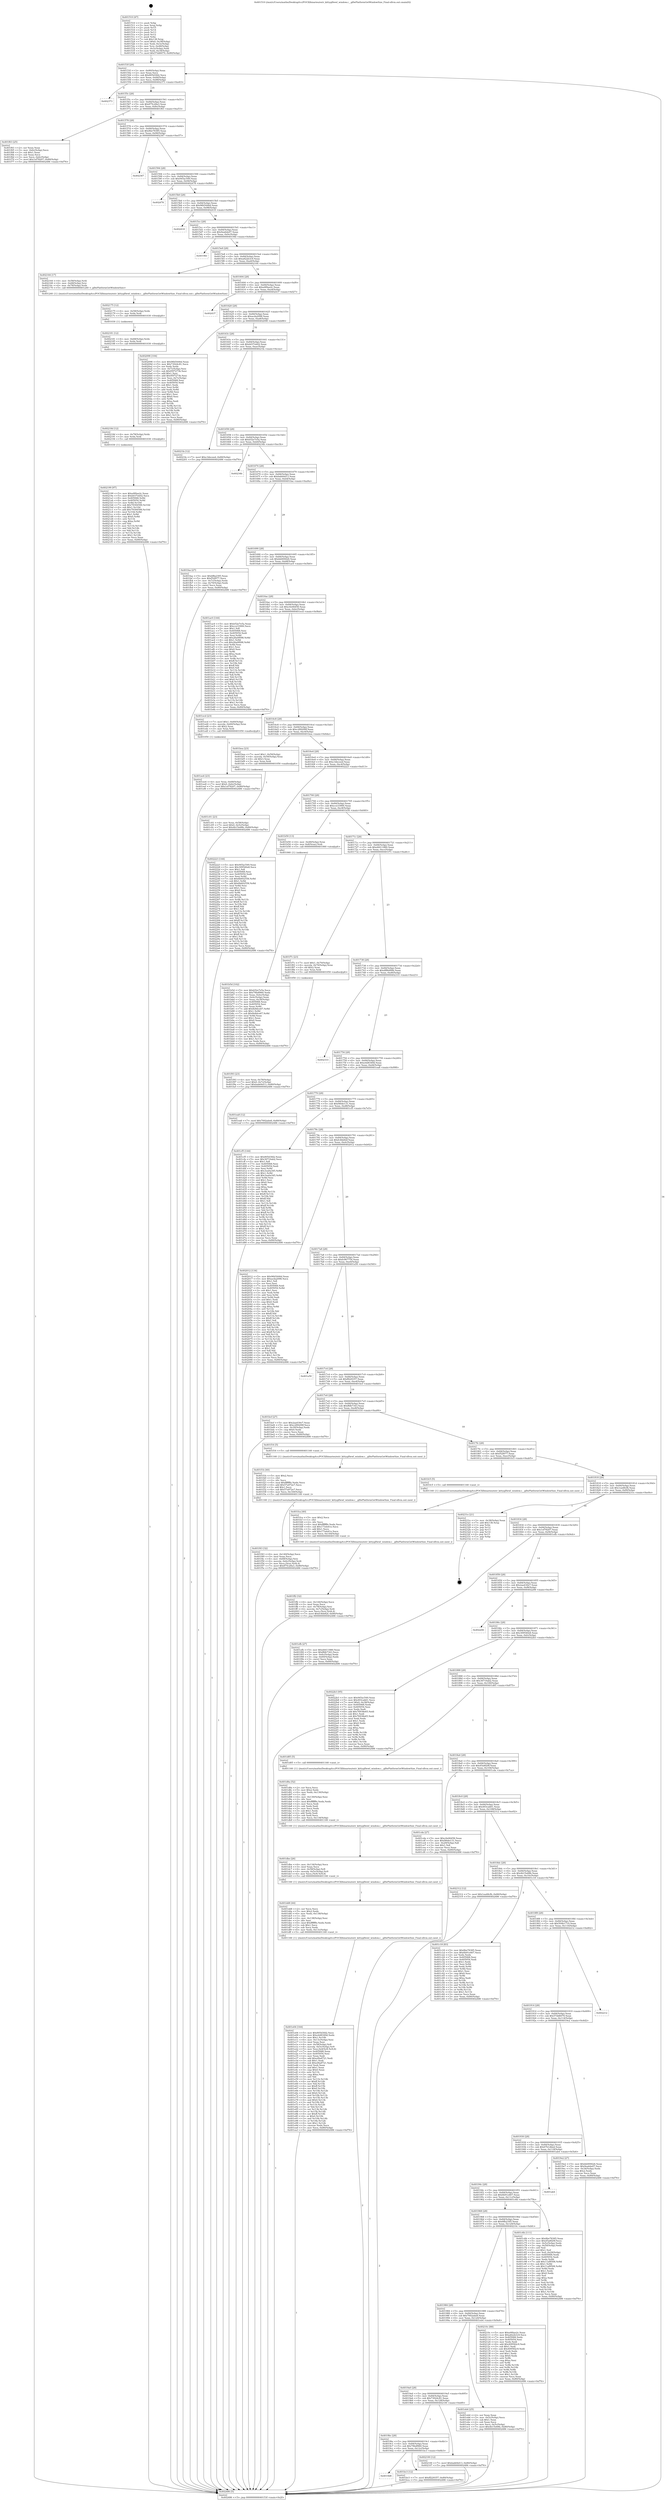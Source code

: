 digraph "0x401510" {
  label = "0x401510 (/mnt/c/Users/mathe/Desktop/tcc/POCII/binaries/extr_kittyglfwwl_window.c__glfwPlatformGetWindowSize_Final-ollvm.out::main(0))"
  labelloc = "t"
  node[shape=record]

  Entry [label="",width=0.3,height=0.3,shape=circle,fillcolor=black,style=filled]
  "0x40153f" [label="{
     0x40153f [29]\l
     | [instrs]\l
     &nbsp;&nbsp;0x40153f \<+3\>: mov -0x80(%rbp),%eax\l
     &nbsp;&nbsp;0x401542 \<+2\>: mov %eax,%ecx\l
     &nbsp;&nbsp;0x401544 \<+6\>: sub $0x805d3fd2,%ecx\l
     &nbsp;&nbsp;0x40154a \<+6\>: mov %eax,-0x84(%rbp)\l
     &nbsp;&nbsp;0x401550 \<+6\>: mov %ecx,-0x88(%rbp)\l
     &nbsp;&nbsp;0x401556 \<+6\>: je 0000000000402373 \<main+0xe63\>\l
  }"]
  "0x402373" [label="{
     0x402373\l
  }", style=dashed]
  "0x40155c" [label="{
     0x40155c [28]\l
     | [instrs]\l
     &nbsp;&nbsp;0x40155c \<+5\>: jmp 0000000000401561 \<main+0x51\>\l
     &nbsp;&nbsp;0x401561 \<+6\>: mov -0x84(%rbp),%eax\l
     &nbsp;&nbsp;0x401567 \<+5\>: sub $0x875c28a3,%eax\l
     &nbsp;&nbsp;0x40156c \<+6\>: mov %eax,-0x8c(%rbp)\l
     &nbsp;&nbsp;0x401572 \<+6\>: je 0000000000401f63 \<main+0xa53\>\l
  }"]
  Exit [label="",width=0.3,height=0.3,shape=circle,fillcolor=black,style=filled,peripheries=2]
  "0x401f63" [label="{
     0x401f63 [25]\l
     | [instrs]\l
     &nbsp;&nbsp;0x401f63 \<+2\>: xor %eax,%eax\l
     &nbsp;&nbsp;0x401f65 \<+3\>: mov -0x6c(%rbp),%ecx\l
     &nbsp;&nbsp;0x401f68 \<+3\>: sub $0x1,%eax\l
     &nbsp;&nbsp;0x401f6b \<+2\>: sub %eax,%ecx\l
     &nbsp;&nbsp;0x401f6d \<+3\>: mov %ecx,-0x6c(%rbp)\l
     &nbsp;&nbsp;0x401f70 \<+7\>: movl $0x1ef78207,-0x80(%rbp)\l
     &nbsp;&nbsp;0x401f77 \<+5\>: jmp 0000000000402486 \<main+0xf76\>\l
  }"]
  "0x401578" [label="{
     0x401578 [28]\l
     | [instrs]\l
     &nbsp;&nbsp;0x401578 \<+5\>: jmp 000000000040157d \<main+0x6d\>\l
     &nbsp;&nbsp;0x40157d \<+6\>: mov -0x84(%rbp),%eax\l
     &nbsp;&nbsp;0x401583 \<+5\>: sub $0x8be78385,%eax\l
     &nbsp;&nbsp;0x401588 \<+6\>: mov %eax,-0x90(%rbp)\l
     &nbsp;&nbsp;0x40158e \<+6\>: je 0000000000402367 \<main+0xe57\>\l
  }"]
  "0x402199" [label="{
     0x402199 [97]\l
     | [instrs]\l
     &nbsp;&nbsp;0x402199 \<+5\>: mov $0xa9f4ae2c,%eax\l
     &nbsp;&nbsp;0x40219e \<+5\>: mov $0xb037eb02,%ecx\l
     &nbsp;&nbsp;0x4021a3 \<+8\>: mov 0x405068,%r8d\l
     &nbsp;&nbsp;0x4021ab \<+8\>: mov 0x405054,%r9d\l
     &nbsp;&nbsp;0x4021b3 \<+3\>: mov %r8d,%r10d\l
     &nbsp;&nbsp;0x4021b6 \<+7\>: sub $0x79394599,%r10d\l
     &nbsp;&nbsp;0x4021bd \<+4\>: sub $0x1,%r10d\l
     &nbsp;&nbsp;0x4021c1 \<+7\>: add $0x79394599,%r10d\l
     &nbsp;&nbsp;0x4021c8 \<+4\>: imul %r10d,%r8d\l
     &nbsp;&nbsp;0x4021cc \<+4\>: and $0x1,%r8d\l
     &nbsp;&nbsp;0x4021d0 \<+4\>: cmp $0x0,%r8d\l
     &nbsp;&nbsp;0x4021d4 \<+4\>: sete %r11b\l
     &nbsp;&nbsp;0x4021d8 \<+4\>: cmp $0xa,%r9d\l
     &nbsp;&nbsp;0x4021dc \<+3\>: setl %bl\l
     &nbsp;&nbsp;0x4021df \<+3\>: mov %r11b,%r14b\l
     &nbsp;&nbsp;0x4021e2 \<+3\>: and %bl,%r14b\l
     &nbsp;&nbsp;0x4021e5 \<+3\>: xor %bl,%r11b\l
     &nbsp;&nbsp;0x4021e8 \<+3\>: or %r11b,%r14b\l
     &nbsp;&nbsp;0x4021eb \<+4\>: test $0x1,%r14b\l
     &nbsp;&nbsp;0x4021ef \<+3\>: cmovne %ecx,%eax\l
     &nbsp;&nbsp;0x4021f2 \<+3\>: mov %eax,-0x80(%rbp)\l
     &nbsp;&nbsp;0x4021f5 \<+5\>: jmp 0000000000402486 \<main+0xf76\>\l
  }"]
  "0x402367" [label="{
     0x402367\l
  }", style=dashed]
  "0x401594" [label="{
     0x401594 [28]\l
     | [instrs]\l
     &nbsp;&nbsp;0x401594 \<+5\>: jmp 0000000000401599 \<main+0x89\>\l
     &nbsp;&nbsp;0x401599 \<+6\>: mov -0x84(%rbp),%eax\l
     &nbsp;&nbsp;0x40159f \<+5\>: sub $0x945ac549,%eax\l
     &nbsp;&nbsp;0x4015a4 \<+6\>: mov %eax,-0x94(%rbp)\l
     &nbsp;&nbsp;0x4015aa \<+6\>: je 0000000000402478 \<main+0xf68\>\l
  }"]
  "0x40218d" [label="{
     0x40218d [12]\l
     | [instrs]\l
     &nbsp;&nbsp;0x40218d \<+4\>: mov -0x78(%rbp),%rdx\l
     &nbsp;&nbsp;0x402191 \<+3\>: mov %rdx,%rdi\l
     &nbsp;&nbsp;0x402194 \<+5\>: call 0000000000401030 \<free@plt\>\l
     | [calls]\l
     &nbsp;&nbsp;0x401030 \{1\} (unknown)\l
  }"]
  "0x402478" [label="{
     0x402478\l
  }", style=dashed]
  "0x4015b0" [label="{
     0x4015b0 [28]\l
     | [instrs]\l
     &nbsp;&nbsp;0x4015b0 \<+5\>: jmp 00000000004015b5 \<main+0xa5\>\l
     &nbsp;&nbsp;0x4015b5 \<+6\>: mov -0x84(%rbp),%eax\l
     &nbsp;&nbsp;0x4015bb \<+5\>: sub $0x96b5446d,%eax\l
     &nbsp;&nbsp;0x4015c0 \<+6\>: mov %eax,-0x98(%rbp)\l
     &nbsp;&nbsp;0x4015c6 \<+6\>: je 0000000000402418 \<main+0xf08\>\l
  }"]
  "0x402181" [label="{
     0x402181 [12]\l
     | [instrs]\l
     &nbsp;&nbsp;0x402181 \<+4\>: mov -0x68(%rbp),%rdx\l
     &nbsp;&nbsp;0x402185 \<+3\>: mov %rdx,%rdi\l
     &nbsp;&nbsp;0x402188 \<+5\>: call 0000000000401030 \<free@plt\>\l
     | [calls]\l
     &nbsp;&nbsp;0x401030 \{1\} (unknown)\l
  }"]
  "0x402418" [label="{
     0x402418\l
  }", style=dashed]
  "0x4015cc" [label="{
     0x4015cc [28]\l
     | [instrs]\l
     &nbsp;&nbsp;0x4015cc \<+5\>: jmp 00000000004015d1 \<main+0xc1\>\l
     &nbsp;&nbsp;0x4015d1 \<+6\>: mov -0x84(%rbp),%eax\l
     &nbsp;&nbsp;0x4015d7 \<+5\>: sub $0x9ea6de07,%eax\l
     &nbsp;&nbsp;0x4015dc \<+6\>: mov %eax,-0x9c(%rbp)\l
     &nbsp;&nbsp;0x4015e2 \<+6\>: je 00000000004019fd \<main+0x4ed\>\l
  }"]
  "0x402175" [label="{
     0x402175 [12]\l
     | [instrs]\l
     &nbsp;&nbsp;0x402175 \<+4\>: mov -0x58(%rbp),%rdx\l
     &nbsp;&nbsp;0x402179 \<+3\>: mov %rdx,%rdi\l
     &nbsp;&nbsp;0x40217c \<+5\>: call 0000000000401030 \<free@plt\>\l
     | [calls]\l
     &nbsp;&nbsp;0x401030 \{1\} (unknown)\l
  }"]
  "0x4019fd" [label="{
     0x4019fd\l
  }", style=dashed]
  "0x4015e8" [label="{
     0x4015e8 [28]\l
     | [instrs]\l
     &nbsp;&nbsp;0x4015e8 \<+5\>: jmp 00000000004015ed \<main+0xdd\>\l
     &nbsp;&nbsp;0x4015ed \<+6\>: mov -0x84(%rbp),%eax\l
     &nbsp;&nbsp;0x4015f3 \<+5\>: sub $0xa822b3c9,%eax\l
     &nbsp;&nbsp;0x4015f8 \<+6\>: mov %eax,-0xa0(%rbp)\l
     &nbsp;&nbsp;0x4015fe \<+6\>: je 0000000000402164 \<main+0xc54\>\l
  }"]
  "0x401ff2" [label="{
     0x401ff2 [32]\l
     | [instrs]\l
     &nbsp;&nbsp;0x401ff2 \<+6\>: mov -0x144(%rbp),%ecx\l
     &nbsp;&nbsp;0x401ff8 \<+3\>: imul %eax,%ecx\l
     &nbsp;&nbsp;0x401ffb \<+4\>: mov -0x78(%rbp),%rsi\l
     &nbsp;&nbsp;0x401fff \<+4\>: movslq -0x7c(%rbp),%rdi\l
     &nbsp;&nbsp;0x402003 \<+3\>: mov %ecx,(%rsi,%rdi,4)\l
     &nbsp;&nbsp;0x402006 \<+7\>: movl $0xfc4bb82f,-0x80(%rbp)\l
     &nbsp;&nbsp;0x40200d \<+5\>: jmp 0000000000402486 \<main+0xf76\>\l
  }"]
  "0x402164" [label="{
     0x402164 [17]\l
     | [instrs]\l
     &nbsp;&nbsp;0x402164 \<+4\>: mov -0x58(%rbp),%rdi\l
     &nbsp;&nbsp;0x402168 \<+4\>: mov -0x68(%rbp),%rsi\l
     &nbsp;&nbsp;0x40216c \<+4\>: mov -0x78(%rbp),%rdx\l
     &nbsp;&nbsp;0x402170 \<+5\>: call 0000000000401240 \<_glfwPlatformGetWindowSize\>\l
     | [calls]\l
     &nbsp;&nbsp;0x401240 \{1\} (/mnt/c/Users/mathe/Desktop/tcc/POCII/binaries/extr_kittyglfwwl_window.c__glfwPlatformGetWindowSize_Final-ollvm.out::_glfwPlatformGetWindowSize)\l
  }"]
  "0x401604" [label="{
     0x401604 [28]\l
     | [instrs]\l
     &nbsp;&nbsp;0x401604 \<+5\>: jmp 0000000000401609 \<main+0xf9\>\l
     &nbsp;&nbsp;0x401609 \<+6\>: mov -0x84(%rbp),%eax\l
     &nbsp;&nbsp;0x40160f \<+5\>: sub $0xa9f4ae2c,%eax\l
     &nbsp;&nbsp;0x401614 \<+6\>: mov %eax,-0xa4(%rbp)\l
     &nbsp;&nbsp;0x40161a \<+6\>: je 0000000000402437 \<main+0xf27\>\l
  }"]
  "0x401fca" [label="{
     0x401fca [40]\l
     | [instrs]\l
     &nbsp;&nbsp;0x401fca \<+5\>: mov $0x2,%ecx\l
     &nbsp;&nbsp;0x401fcf \<+1\>: cltd\l
     &nbsp;&nbsp;0x401fd0 \<+2\>: idiv %ecx\l
     &nbsp;&nbsp;0x401fd2 \<+6\>: imul $0xfffffffe,%edx,%ecx\l
     &nbsp;&nbsp;0x401fd8 \<+6\>: sub $0x173eb41e,%ecx\l
     &nbsp;&nbsp;0x401fde \<+3\>: add $0x1,%ecx\l
     &nbsp;&nbsp;0x401fe1 \<+6\>: add $0x173eb41e,%ecx\l
     &nbsp;&nbsp;0x401fe7 \<+6\>: mov %ecx,-0x144(%rbp)\l
     &nbsp;&nbsp;0x401fed \<+5\>: call 0000000000401160 \<next_i\>\l
     | [calls]\l
     &nbsp;&nbsp;0x401160 \{1\} (/mnt/c/Users/mathe/Desktop/tcc/POCII/binaries/extr_kittyglfwwl_window.c__glfwPlatformGetWindowSize_Final-ollvm.out::next_i)\l
  }"]
  "0x402437" [label="{
     0x402437\l
  }", style=dashed]
  "0x401620" [label="{
     0x401620 [28]\l
     | [instrs]\l
     &nbsp;&nbsp;0x401620 \<+5\>: jmp 0000000000401625 \<main+0x115\>\l
     &nbsp;&nbsp;0x401625 \<+6\>: mov -0x84(%rbp),%eax\l
     &nbsp;&nbsp;0x40162b \<+5\>: sub $0xacda2098,%eax\l
     &nbsp;&nbsp;0x401630 \<+6\>: mov %eax,-0xa8(%rbp)\l
     &nbsp;&nbsp;0x401636 \<+6\>: je 0000000000402098 \<main+0xb88\>\l
  }"]
  "0x401f93" [label="{
     0x401f93 [23]\l
     | [instrs]\l
     &nbsp;&nbsp;0x401f93 \<+4\>: mov %rax,-0x78(%rbp)\l
     &nbsp;&nbsp;0x401f97 \<+7\>: movl $0x0,-0x7c(%rbp)\l
     &nbsp;&nbsp;0x401f9e \<+7\>: movl $0xbab64d13,-0x80(%rbp)\l
     &nbsp;&nbsp;0x401fa5 \<+5\>: jmp 0000000000402486 \<main+0xf76\>\l
  }"]
  "0x402098" [label="{
     0x402098 [104]\l
     | [instrs]\l
     &nbsp;&nbsp;0x402098 \<+5\>: mov $0x96b5446d,%eax\l
     &nbsp;&nbsp;0x40209d \<+5\>: mov $0x73024c81,%ecx\l
     &nbsp;&nbsp;0x4020a2 \<+2\>: xor %edx,%edx\l
     &nbsp;&nbsp;0x4020a4 \<+3\>: mov -0x7c(%rbp),%esi\l
     &nbsp;&nbsp;0x4020a7 \<+6\>: sub $0x95f7273b,%esi\l
     &nbsp;&nbsp;0x4020ad \<+3\>: add $0x1,%esi\l
     &nbsp;&nbsp;0x4020b0 \<+6\>: add $0x95f7273b,%esi\l
     &nbsp;&nbsp;0x4020b6 \<+3\>: mov %esi,-0x7c(%rbp)\l
     &nbsp;&nbsp;0x4020b9 \<+7\>: mov 0x405068,%esi\l
     &nbsp;&nbsp;0x4020c0 \<+7\>: mov 0x405054,%edi\l
     &nbsp;&nbsp;0x4020c7 \<+3\>: sub $0x1,%edx\l
     &nbsp;&nbsp;0x4020ca \<+3\>: mov %esi,%r8d\l
     &nbsp;&nbsp;0x4020cd \<+3\>: add %edx,%r8d\l
     &nbsp;&nbsp;0x4020d0 \<+4\>: imul %r8d,%esi\l
     &nbsp;&nbsp;0x4020d4 \<+3\>: and $0x1,%esi\l
     &nbsp;&nbsp;0x4020d7 \<+3\>: cmp $0x0,%esi\l
     &nbsp;&nbsp;0x4020da \<+4\>: sete %r9b\l
     &nbsp;&nbsp;0x4020de \<+3\>: cmp $0xa,%edi\l
     &nbsp;&nbsp;0x4020e1 \<+4\>: setl %r10b\l
     &nbsp;&nbsp;0x4020e5 \<+3\>: mov %r9b,%r11b\l
     &nbsp;&nbsp;0x4020e8 \<+3\>: and %r10b,%r11b\l
     &nbsp;&nbsp;0x4020eb \<+3\>: xor %r10b,%r9b\l
     &nbsp;&nbsp;0x4020ee \<+3\>: or %r9b,%r11b\l
     &nbsp;&nbsp;0x4020f1 \<+4\>: test $0x1,%r11b\l
     &nbsp;&nbsp;0x4020f5 \<+3\>: cmovne %ecx,%eax\l
     &nbsp;&nbsp;0x4020f8 \<+3\>: mov %eax,-0x80(%rbp)\l
     &nbsp;&nbsp;0x4020fb \<+5\>: jmp 0000000000402486 \<main+0xf76\>\l
  }"]
  "0x40163c" [label="{
     0x40163c [28]\l
     | [instrs]\l
     &nbsp;&nbsp;0x40163c \<+5\>: jmp 0000000000401641 \<main+0x131\>\l
     &nbsp;&nbsp;0x401641 \<+6\>: mov -0x84(%rbp),%eax\l
     &nbsp;&nbsp;0x401647 \<+5\>: sub $0xb037eb02,%eax\l
     &nbsp;&nbsp;0x40164c \<+6\>: mov %eax,-0xac(%rbp)\l
     &nbsp;&nbsp;0x401652 \<+6\>: je 00000000004021fa \<main+0xcea\>\l
  }"]
  "0x401f43" [label="{
     0x401f43 [32]\l
     | [instrs]\l
     &nbsp;&nbsp;0x401f43 \<+6\>: mov -0x140(%rbp),%ecx\l
     &nbsp;&nbsp;0x401f49 \<+3\>: imul %eax,%ecx\l
     &nbsp;&nbsp;0x401f4c \<+4\>: mov -0x68(%rbp),%rsi\l
     &nbsp;&nbsp;0x401f50 \<+4\>: movslq -0x6c(%rbp),%rdi\l
     &nbsp;&nbsp;0x401f54 \<+3\>: mov %ecx,(%rsi,%rdi,4)\l
     &nbsp;&nbsp;0x401f57 \<+7\>: movl $0x875c28a3,-0x80(%rbp)\l
     &nbsp;&nbsp;0x401f5e \<+5\>: jmp 0000000000402486 \<main+0xf76\>\l
  }"]
  "0x4021fa" [label="{
     0x4021fa [12]\l
     | [instrs]\l
     &nbsp;&nbsp;0x4021fa \<+7\>: movl $0xc3deceed,-0x80(%rbp)\l
     &nbsp;&nbsp;0x402201 \<+5\>: jmp 0000000000402486 \<main+0xf76\>\l
  }"]
  "0x401658" [label="{
     0x401658 [28]\l
     | [instrs]\l
     &nbsp;&nbsp;0x401658 \<+5\>: jmp 000000000040165d \<main+0x14d\>\l
     &nbsp;&nbsp;0x40165d \<+6\>: mov -0x84(%rbp),%eax\l
     &nbsp;&nbsp;0x401663 \<+5\>: sub $0xb52e7e5a,%eax\l
     &nbsp;&nbsp;0x401668 \<+6\>: mov %eax,-0xb0(%rbp)\l
     &nbsp;&nbsp;0x40166e \<+6\>: je 000000000040234b \<main+0xe3b\>\l
  }"]
  "0x401f1b" [label="{
     0x401f1b [40]\l
     | [instrs]\l
     &nbsp;&nbsp;0x401f1b \<+5\>: mov $0x2,%ecx\l
     &nbsp;&nbsp;0x401f20 \<+1\>: cltd\l
     &nbsp;&nbsp;0x401f21 \<+2\>: idiv %ecx\l
     &nbsp;&nbsp;0x401f23 \<+6\>: imul $0xfffffffe,%edx,%ecx\l
     &nbsp;&nbsp;0x401f29 \<+6\>: add $0x57a972e7,%ecx\l
     &nbsp;&nbsp;0x401f2f \<+3\>: add $0x1,%ecx\l
     &nbsp;&nbsp;0x401f32 \<+6\>: sub $0x57a972e7,%ecx\l
     &nbsp;&nbsp;0x401f38 \<+6\>: mov %ecx,-0x140(%rbp)\l
     &nbsp;&nbsp;0x401f3e \<+5\>: call 0000000000401160 \<next_i\>\l
     | [calls]\l
     &nbsp;&nbsp;0x401160 \{1\} (/mnt/c/Users/mathe/Desktop/tcc/POCII/binaries/extr_kittyglfwwl_window.c__glfwPlatformGetWindowSize_Final-ollvm.out::next_i)\l
  }"]
  "0x40234b" [label="{
     0x40234b\l
  }", style=dashed]
  "0x401674" [label="{
     0x401674 [28]\l
     | [instrs]\l
     &nbsp;&nbsp;0x401674 \<+5\>: jmp 0000000000401679 \<main+0x169\>\l
     &nbsp;&nbsp;0x401679 \<+6\>: mov -0x84(%rbp),%eax\l
     &nbsp;&nbsp;0x40167f \<+5\>: sub $0xbab64d13,%eax\l
     &nbsp;&nbsp;0x401684 \<+6\>: mov %eax,-0xb4(%rbp)\l
     &nbsp;&nbsp;0x40168a \<+6\>: je 0000000000401faa \<main+0xa9a\>\l
  }"]
  "0x401ee4" [label="{
     0x401ee4 [23]\l
     | [instrs]\l
     &nbsp;&nbsp;0x401ee4 \<+4\>: mov %rax,-0x68(%rbp)\l
     &nbsp;&nbsp;0x401ee8 \<+7\>: movl $0x0,-0x6c(%rbp)\l
     &nbsp;&nbsp;0x401eef \<+7\>: movl $0x1ef78207,-0x80(%rbp)\l
     &nbsp;&nbsp;0x401ef6 \<+5\>: jmp 0000000000402486 \<main+0xf76\>\l
  }"]
  "0x401faa" [label="{
     0x401faa [27]\l
     | [instrs]\l
     &nbsp;&nbsp;0x401faa \<+5\>: mov $0x6ffa2395,%eax\l
     &nbsp;&nbsp;0x401faf \<+5\>: mov $0xf52f077,%ecx\l
     &nbsp;&nbsp;0x401fb4 \<+3\>: mov -0x7c(%rbp),%edx\l
     &nbsp;&nbsp;0x401fb7 \<+3\>: cmp -0x70(%rbp),%edx\l
     &nbsp;&nbsp;0x401fba \<+3\>: cmovl %ecx,%eax\l
     &nbsp;&nbsp;0x401fbd \<+3\>: mov %eax,-0x80(%rbp)\l
     &nbsp;&nbsp;0x401fc0 \<+5\>: jmp 0000000000402486 \<main+0xf76\>\l
  }"]
  "0x401690" [label="{
     0x401690 [28]\l
     | [instrs]\l
     &nbsp;&nbsp;0x401690 \<+5\>: jmp 0000000000401695 \<main+0x185\>\l
     &nbsp;&nbsp;0x401695 \<+6\>: mov -0x84(%rbp),%eax\l
     &nbsp;&nbsp;0x40169b \<+5\>: sub $0xbb009426,%eax\l
     &nbsp;&nbsp;0x4016a0 \<+6\>: mov %eax,-0xb8(%rbp)\l
     &nbsp;&nbsp;0x4016a6 \<+6\>: je 0000000000401ac0 \<main+0x5b0\>\l
  }"]
  "0x401e04" [label="{
     0x401e04 [164]\l
     | [instrs]\l
     &nbsp;&nbsp;0x401e04 \<+5\>: mov $0x805d3fd2,%ecx\l
     &nbsp;&nbsp;0x401e09 \<+5\>: mov $0xe4d8349d,%edx\l
     &nbsp;&nbsp;0x401e0e \<+3\>: mov $0x1,%r10b\l
     &nbsp;&nbsp;0x401e11 \<+6\>: mov -0x13c(%rbp),%esi\l
     &nbsp;&nbsp;0x401e17 \<+3\>: imul %eax,%esi\l
     &nbsp;&nbsp;0x401e1a \<+4\>: mov -0x58(%rbp),%r8\l
     &nbsp;&nbsp;0x401e1e \<+4\>: movslq -0x5c(%rbp),%r9\l
     &nbsp;&nbsp;0x401e22 \<+5\>: mov %esi,0x4(%r8,%r9,8)\l
     &nbsp;&nbsp;0x401e27 \<+7\>: mov 0x405068,%eax\l
     &nbsp;&nbsp;0x401e2e \<+7\>: mov 0x405054,%esi\l
     &nbsp;&nbsp;0x401e35 \<+2\>: mov %eax,%edi\l
     &nbsp;&nbsp;0x401e37 \<+6\>: add $0xef4a8721,%edi\l
     &nbsp;&nbsp;0x401e3d \<+3\>: sub $0x1,%edi\l
     &nbsp;&nbsp;0x401e40 \<+6\>: sub $0xef4a8721,%edi\l
     &nbsp;&nbsp;0x401e46 \<+3\>: imul %edi,%eax\l
     &nbsp;&nbsp;0x401e49 \<+3\>: and $0x1,%eax\l
     &nbsp;&nbsp;0x401e4c \<+3\>: cmp $0x0,%eax\l
     &nbsp;&nbsp;0x401e4f \<+4\>: sete %r11b\l
     &nbsp;&nbsp;0x401e53 \<+3\>: cmp $0xa,%esi\l
     &nbsp;&nbsp;0x401e56 \<+3\>: setl %bl\l
     &nbsp;&nbsp;0x401e59 \<+3\>: mov %r11b,%r14b\l
     &nbsp;&nbsp;0x401e5c \<+4\>: xor $0xff,%r14b\l
     &nbsp;&nbsp;0x401e60 \<+3\>: mov %bl,%r15b\l
     &nbsp;&nbsp;0x401e63 \<+4\>: xor $0xff,%r15b\l
     &nbsp;&nbsp;0x401e67 \<+4\>: xor $0x0,%r10b\l
     &nbsp;&nbsp;0x401e6b \<+3\>: mov %r14b,%r12b\l
     &nbsp;&nbsp;0x401e6e \<+4\>: and $0x0,%r12b\l
     &nbsp;&nbsp;0x401e72 \<+3\>: and %r10b,%r11b\l
     &nbsp;&nbsp;0x401e75 \<+3\>: mov %r15b,%r13b\l
     &nbsp;&nbsp;0x401e78 \<+4\>: and $0x0,%r13b\l
     &nbsp;&nbsp;0x401e7c \<+3\>: and %r10b,%bl\l
     &nbsp;&nbsp;0x401e7f \<+3\>: or %r11b,%r12b\l
     &nbsp;&nbsp;0x401e82 \<+3\>: or %bl,%r13b\l
     &nbsp;&nbsp;0x401e85 \<+3\>: xor %r13b,%r12b\l
     &nbsp;&nbsp;0x401e88 \<+3\>: or %r15b,%r14b\l
     &nbsp;&nbsp;0x401e8b \<+4\>: xor $0xff,%r14b\l
     &nbsp;&nbsp;0x401e8f \<+4\>: or $0x0,%r10b\l
     &nbsp;&nbsp;0x401e93 \<+3\>: and %r10b,%r14b\l
     &nbsp;&nbsp;0x401e96 \<+3\>: or %r14b,%r12b\l
     &nbsp;&nbsp;0x401e99 \<+4\>: test $0x1,%r12b\l
     &nbsp;&nbsp;0x401e9d \<+3\>: cmovne %edx,%ecx\l
     &nbsp;&nbsp;0x401ea0 \<+3\>: mov %ecx,-0x80(%rbp)\l
     &nbsp;&nbsp;0x401ea3 \<+5\>: jmp 0000000000402486 \<main+0xf76\>\l
  }"]
  "0x401ac0" [label="{
     0x401ac0 [144]\l
     | [instrs]\l
     &nbsp;&nbsp;0x401ac0 \<+5\>: mov $0xb52e7e5a,%eax\l
     &nbsp;&nbsp;0x401ac5 \<+5\>: mov $0xcce33900,%ecx\l
     &nbsp;&nbsp;0x401aca \<+2\>: mov $0x1,%dl\l
     &nbsp;&nbsp;0x401acc \<+7\>: mov 0x405068,%esi\l
     &nbsp;&nbsp;0x401ad3 \<+7\>: mov 0x405054,%edi\l
     &nbsp;&nbsp;0x401ada \<+3\>: mov %esi,%r8d\l
     &nbsp;&nbsp;0x401add \<+7\>: add $0x26a0f098,%r8d\l
     &nbsp;&nbsp;0x401ae4 \<+4\>: sub $0x1,%r8d\l
     &nbsp;&nbsp;0x401ae8 \<+7\>: sub $0x26a0f098,%r8d\l
     &nbsp;&nbsp;0x401aef \<+4\>: imul %r8d,%esi\l
     &nbsp;&nbsp;0x401af3 \<+3\>: and $0x1,%esi\l
     &nbsp;&nbsp;0x401af6 \<+3\>: cmp $0x0,%esi\l
     &nbsp;&nbsp;0x401af9 \<+4\>: sete %r9b\l
     &nbsp;&nbsp;0x401afd \<+3\>: cmp $0xa,%edi\l
     &nbsp;&nbsp;0x401b00 \<+4\>: setl %r10b\l
     &nbsp;&nbsp;0x401b04 \<+3\>: mov %r9b,%r11b\l
     &nbsp;&nbsp;0x401b07 \<+4\>: xor $0xff,%r11b\l
     &nbsp;&nbsp;0x401b0b \<+3\>: mov %r10b,%bl\l
     &nbsp;&nbsp;0x401b0e \<+3\>: xor $0xff,%bl\l
     &nbsp;&nbsp;0x401b11 \<+3\>: xor $0x0,%dl\l
     &nbsp;&nbsp;0x401b14 \<+3\>: mov %r11b,%r14b\l
     &nbsp;&nbsp;0x401b17 \<+4\>: and $0x0,%r14b\l
     &nbsp;&nbsp;0x401b1b \<+3\>: and %dl,%r9b\l
     &nbsp;&nbsp;0x401b1e \<+3\>: mov %bl,%r15b\l
     &nbsp;&nbsp;0x401b21 \<+4\>: and $0x0,%r15b\l
     &nbsp;&nbsp;0x401b25 \<+3\>: and %dl,%r10b\l
     &nbsp;&nbsp;0x401b28 \<+3\>: or %r9b,%r14b\l
     &nbsp;&nbsp;0x401b2b \<+3\>: or %r10b,%r15b\l
     &nbsp;&nbsp;0x401b2e \<+3\>: xor %r15b,%r14b\l
     &nbsp;&nbsp;0x401b31 \<+3\>: or %bl,%r11b\l
     &nbsp;&nbsp;0x401b34 \<+4\>: xor $0xff,%r11b\l
     &nbsp;&nbsp;0x401b38 \<+3\>: or $0x0,%dl\l
     &nbsp;&nbsp;0x401b3b \<+3\>: and %dl,%r11b\l
     &nbsp;&nbsp;0x401b3e \<+3\>: or %r11b,%r14b\l
     &nbsp;&nbsp;0x401b41 \<+4\>: test $0x1,%r14b\l
     &nbsp;&nbsp;0x401b45 \<+3\>: cmovne %ecx,%eax\l
     &nbsp;&nbsp;0x401b48 \<+3\>: mov %eax,-0x80(%rbp)\l
     &nbsp;&nbsp;0x401b4b \<+5\>: jmp 0000000000402486 \<main+0xf76\>\l
  }"]
  "0x4016ac" [label="{
     0x4016ac [28]\l
     | [instrs]\l
     &nbsp;&nbsp;0x4016ac \<+5\>: jmp 00000000004016b1 \<main+0x1a1\>\l
     &nbsp;&nbsp;0x4016b1 \<+6\>: mov -0x84(%rbp),%eax\l
     &nbsp;&nbsp;0x4016b7 \<+5\>: sub $0xc0e06458,%eax\l
     &nbsp;&nbsp;0x4016bc \<+6\>: mov %eax,-0xbc(%rbp)\l
     &nbsp;&nbsp;0x4016c2 \<+6\>: je 0000000000401ecd \<main+0x9bd\>\l
  }"]
  "0x401dd8" [label="{
     0x401dd8 [44]\l
     | [instrs]\l
     &nbsp;&nbsp;0x401dd8 \<+2\>: xor %ecx,%ecx\l
     &nbsp;&nbsp;0x401dda \<+5\>: mov $0x2,%edx\l
     &nbsp;&nbsp;0x401ddf \<+6\>: mov %edx,-0x138(%rbp)\l
     &nbsp;&nbsp;0x401de5 \<+1\>: cltd\l
     &nbsp;&nbsp;0x401de6 \<+6\>: mov -0x138(%rbp),%esi\l
     &nbsp;&nbsp;0x401dec \<+2\>: idiv %esi\l
     &nbsp;&nbsp;0x401dee \<+6\>: imul $0xfffffffe,%edx,%edx\l
     &nbsp;&nbsp;0x401df4 \<+3\>: sub $0x1,%ecx\l
     &nbsp;&nbsp;0x401df7 \<+2\>: sub %ecx,%edx\l
     &nbsp;&nbsp;0x401df9 \<+6\>: mov %edx,-0x13c(%rbp)\l
     &nbsp;&nbsp;0x401dff \<+5\>: call 0000000000401160 \<next_i\>\l
     | [calls]\l
     &nbsp;&nbsp;0x401160 \{1\} (/mnt/c/Users/mathe/Desktop/tcc/POCII/binaries/extr_kittyglfwwl_window.c__glfwPlatformGetWindowSize_Final-ollvm.out::next_i)\l
  }"]
  "0x401ecd" [label="{
     0x401ecd [23]\l
     | [instrs]\l
     &nbsp;&nbsp;0x401ecd \<+7\>: movl $0x1,-0x60(%rbp)\l
     &nbsp;&nbsp;0x401ed4 \<+4\>: movslq -0x60(%rbp),%rax\l
     &nbsp;&nbsp;0x401ed8 \<+4\>: shl $0x2,%rax\l
     &nbsp;&nbsp;0x401edc \<+3\>: mov %rax,%rdi\l
     &nbsp;&nbsp;0x401edf \<+5\>: call 0000000000401050 \<malloc@plt\>\l
     | [calls]\l
     &nbsp;&nbsp;0x401050 \{1\} (unknown)\l
  }"]
  "0x4016c8" [label="{
     0x4016c8 [28]\l
     | [instrs]\l
     &nbsp;&nbsp;0x4016c8 \<+5\>: jmp 00000000004016cd \<main+0x1bd\>\l
     &nbsp;&nbsp;0x4016cd \<+6\>: mov -0x84(%rbp),%eax\l
     &nbsp;&nbsp;0x4016d3 \<+5\>: sub $0xc289299f,%eax\l
     &nbsp;&nbsp;0x4016d8 \<+6\>: mov %eax,-0xc0(%rbp)\l
     &nbsp;&nbsp;0x4016de \<+6\>: je 0000000000401bea \<main+0x6da\>\l
  }"]
  "0x401dbe" [label="{
     0x401dbe [26]\l
     | [instrs]\l
     &nbsp;&nbsp;0x401dbe \<+6\>: mov -0x134(%rbp),%ecx\l
     &nbsp;&nbsp;0x401dc4 \<+3\>: imul %eax,%ecx\l
     &nbsp;&nbsp;0x401dc7 \<+4\>: mov -0x58(%rbp),%r8\l
     &nbsp;&nbsp;0x401dcb \<+4\>: movslq -0x5c(%rbp),%r9\l
     &nbsp;&nbsp;0x401dcf \<+4\>: mov %ecx,(%r8,%r9,8)\l
     &nbsp;&nbsp;0x401dd3 \<+5\>: call 0000000000401160 \<next_i\>\l
     | [calls]\l
     &nbsp;&nbsp;0x401160 \{1\} (/mnt/c/Users/mathe/Desktop/tcc/POCII/binaries/extr_kittyglfwwl_window.c__glfwPlatformGetWindowSize_Final-ollvm.out::next_i)\l
  }"]
  "0x401bea" [label="{
     0x401bea [23]\l
     | [instrs]\l
     &nbsp;&nbsp;0x401bea \<+7\>: movl $0x1,-0x50(%rbp)\l
     &nbsp;&nbsp;0x401bf1 \<+4\>: movslq -0x50(%rbp),%rax\l
     &nbsp;&nbsp;0x401bf5 \<+4\>: shl $0x3,%rax\l
     &nbsp;&nbsp;0x401bf9 \<+3\>: mov %rax,%rdi\l
     &nbsp;&nbsp;0x401bfc \<+5\>: call 0000000000401050 \<malloc@plt\>\l
     | [calls]\l
     &nbsp;&nbsp;0x401050 \{1\} (unknown)\l
  }"]
  "0x4016e4" [label="{
     0x4016e4 [28]\l
     | [instrs]\l
     &nbsp;&nbsp;0x4016e4 \<+5\>: jmp 00000000004016e9 \<main+0x1d9\>\l
     &nbsp;&nbsp;0x4016e9 \<+6\>: mov -0x84(%rbp),%eax\l
     &nbsp;&nbsp;0x4016ef \<+5\>: sub $0xc3deceed,%eax\l
     &nbsp;&nbsp;0x4016f4 \<+6\>: mov %eax,-0xc4(%rbp)\l
     &nbsp;&nbsp;0x4016fa \<+6\>: je 0000000000402223 \<main+0xd13\>\l
  }"]
  "0x401d8a" [label="{
     0x401d8a [52]\l
     | [instrs]\l
     &nbsp;&nbsp;0x401d8a \<+2\>: xor %ecx,%ecx\l
     &nbsp;&nbsp;0x401d8c \<+5\>: mov $0x2,%edx\l
     &nbsp;&nbsp;0x401d91 \<+6\>: mov %edx,-0x130(%rbp)\l
     &nbsp;&nbsp;0x401d97 \<+1\>: cltd\l
     &nbsp;&nbsp;0x401d98 \<+6\>: mov -0x130(%rbp),%esi\l
     &nbsp;&nbsp;0x401d9e \<+2\>: idiv %esi\l
     &nbsp;&nbsp;0x401da0 \<+6\>: imul $0xfffffffe,%edx,%edx\l
     &nbsp;&nbsp;0x401da6 \<+2\>: mov %ecx,%edi\l
     &nbsp;&nbsp;0x401da8 \<+2\>: sub %edx,%edi\l
     &nbsp;&nbsp;0x401daa \<+2\>: mov %ecx,%edx\l
     &nbsp;&nbsp;0x401dac \<+3\>: sub $0x1,%edx\l
     &nbsp;&nbsp;0x401daf \<+2\>: add %edx,%edi\l
     &nbsp;&nbsp;0x401db1 \<+2\>: sub %edi,%ecx\l
     &nbsp;&nbsp;0x401db3 \<+6\>: mov %ecx,-0x134(%rbp)\l
     &nbsp;&nbsp;0x401db9 \<+5\>: call 0000000000401160 \<next_i\>\l
     | [calls]\l
     &nbsp;&nbsp;0x401160 \{1\} (/mnt/c/Users/mathe/Desktop/tcc/POCII/binaries/extr_kittyglfwwl_window.c__glfwPlatformGetWindowSize_Final-ollvm.out::next_i)\l
  }"]
  "0x402223" [label="{
     0x402223 [144]\l
     | [instrs]\l
     &nbsp;&nbsp;0x402223 \<+5\>: mov $0x945ac549,%eax\l
     &nbsp;&nbsp;0x402228 \<+5\>: mov $0x309540e8,%ecx\l
     &nbsp;&nbsp;0x40222d \<+2\>: mov $0x1,%dl\l
     &nbsp;&nbsp;0x40222f \<+7\>: mov 0x405068,%esi\l
     &nbsp;&nbsp;0x402236 \<+7\>: mov 0x405054,%edi\l
     &nbsp;&nbsp;0x40223d \<+3\>: mov %esi,%r8d\l
     &nbsp;&nbsp;0x402240 \<+7\>: sub $0x6b602558,%r8d\l
     &nbsp;&nbsp;0x402247 \<+4\>: sub $0x1,%r8d\l
     &nbsp;&nbsp;0x40224b \<+7\>: add $0x6b602558,%r8d\l
     &nbsp;&nbsp;0x402252 \<+4\>: imul %r8d,%esi\l
     &nbsp;&nbsp;0x402256 \<+3\>: and $0x1,%esi\l
     &nbsp;&nbsp;0x402259 \<+3\>: cmp $0x0,%esi\l
     &nbsp;&nbsp;0x40225c \<+4\>: sete %r9b\l
     &nbsp;&nbsp;0x402260 \<+3\>: cmp $0xa,%edi\l
     &nbsp;&nbsp;0x402263 \<+4\>: setl %r10b\l
     &nbsp;&nbsp;0x402267 \<+3\>: mov %r9b,%r11b\l
     &nbsp;&nbsp;0x40226a \<+4\>: xor $0xff,%r11b\l
     &nbsp;&nbsp;0x40226e \<+3\>: mov %r10b,%bl\l
     &nbsp;&nbsp;0x402271 \<+3\>: xor $0xff,%bl\l
     &nbsp;&nbsp;0x402274 \<+3\>: xor $0x1,%dl\l
     &nbsp;&nbsp;0x402277 \<+3\>: mov %r11b,%r14b\l
     &nbsp;&nbsp;0x40227a \<+4\>: and $0xff,%r14b\l
     &nbsp;&nbsp;0x40227e \<+3\>: and %dl,%r9b\l
     &nbsp;&nbsp;0x402281 \<+3\>: mov %bl,%r15b\l
     &nbsp;&nbsp;0x402284 \<+4\>: and $0xff,%r15b\l
     &nbsp;&nbsp;0x402288 \<+3\>: and %dl,%r10b\l
     &nbsp;&nbsp;0x40228b \<+3\>: or %r9b,%r14b\l
     &nbsp;&nbsp;0x40228e \<+3\>: or %r10b,%r15b\l
     &nbsp;&nbsp;0x402291 \<+3\>: xor %r15b,%r14b\l
     &nbsp;&nbsp;0x402294 \<+3\>: or %bl,%r11b\l
     &nbsp;&nbsp;0x402297 \<+4\>: xor $0xff,%r11b\l
     &nbsp;&nbsp;0x40229b \<+3\>: or $0x1,%dl\l
     &nbsp;&nbsp;0x40229e \<+3\>: and %dl,%r11b\l
     &nbsp;&nbsp;0x4022a1 \<+3\>: or %r11b,%r14b\l
     &nbsp;&nbsp;0x4022a4 \<+4\>: test $0x1,%r14b\l
     &nbsp;&nbsp;0x4022a8 \<+3\>: cmovne %ecx,%eax\l
     &nbsp;&nbsp;0x4022ab \<+3\>: mov %eax,-0x80(%rbp)\l
     &nbsp;&nbsp;0x4022ae \<+5\>: jmp 0000000000402486 \<main+0xf76\>\l
  }"]
  "0x401700" [label="{
     0x401700 [28]\l
     | [instrs]\l
     &nbsp;&nbsp;0x401700 \<+5\>: jmp 0000000000401705 \<main+0x1f5\>\l
     &nbsp;&nbsp;0x401705 \<+6\>: mov -0x84(%rbp),%eax\l
     &nbsp;&nbsp;0x40170b \<+5\>: sub $0xcce33900,%eax\l
     &nbsp;&nbsp;0x401710 \<+6\>: mov %eax,-0xc8(%rbp)\l
     &nbsp;&nbsp;0x401716 \<+6\>: je 0000000000401b50 \<main+0x640\>\l
  }"]
  "0x401c01" [label="{
     0x401c01 [23]\l
     | [instrs]\l
     &nbsp;&nbsp;0x401c01 \<+4\>: mov %rax,-0x58(%rbp)\l
     &nbsp;&nbsp;0x401c05 \<+7\>: movl $0x0,-0x5c(%rbp)\l
     &nbsp;&nbsp;0x401c0c \<+7\>: movl $0x4b15e68b,-0x80(%rbp)\l
     &nbsp;&nbsp;0x401c13 \<+5\>: jmp 0000000000402486 \<main+0xf76\>\l
  }"]
  "0x401b50" [label="{
     0x401b50 [13]\l
     | [instrs]\l
     &nbsp;&nbsp;0x401b50 \<+4\>: mov -0x48(%rbp),%rax\l
     &nbsp;&nbsp;0x401b54 \<+4\>: mov 0x8(%rax),%rdi\l
     &nbsp;&nbsp;0x401b58 \<+5\>: call 0000000000401060 \<atoi@plt\>\l
     | [calls]\l
     &nbsp;&nbsp;0x401060 \{1\} (unknown)\l
  }"]
  "0x40171c" [label="{
     0x40171c [28]\l
     | [instrs]\l
     &nbsp;&nbsp;0x40171c \<+5\>: jmp 0000000000401721 \<main+0x211\>\l
     &nbsp;&nbsp;0x401721 \<+6\>: mov -0x84(%rbp),%eax\l
     &nbsp;&nbsp;0x401727 \<+5\>: sub $0xd4411880,%eax\l
     &nbsp;&nbsp;0x40172c \<+6\>: mov %eax,-0xcc(%rbp)\l
     &nbsp;&nbsp;0x401732 \<+6\>: je 0000000000401f7c \<main+0xa6c\>\l
  }"]
  "0x4019d8" [label="{
     0x4019d8\l
  }", style=dashed]
  "0x401f7c" [label="{
     0x401f7c [23]\l
     | [instrs]\l
     &nbsp;&nbsp;0x401f7c \<+7\>: movl $0x1,-0x70(%rbp)\l
     &nbsp;&nbsp;0x401f83 \<+4\>: movslq -0x70(%rbp),%rax\l
     &nbsp;&nbsp;0x401f87 \<+4\>: shl $0x2,%rax\l
     &nbsp;&nbsp;0x401f8b \<+3\>: mov %rax,%rdi\l
     &nbsp;&nbsp;0x401f8e \<+5\>: call 0000000000401050 \<malloc@plt\>\l
     | [calls]\l
     &nbsp;&nbsp;0x401050 \{1\} (unknown)\l
  }"]
  "0x401738" [label="{
     0x401738 [28]\l
     | [instrs]\l
     &nbsp;&nbsp;0x401738 \<+5\>: jmp 000000000040173d \<main+0x22d\>\l
     &nbsp;&nbsp;0x40173d \<+6\>: mov -0x84(%rbp),%eax\l
     &nbsp;&nbsp;0x401743 \<+5\>: sub $0xdf86d99b,%eax\l
     &nbsp;&nbsp;0x401748 \<+6\>: mov %eax,-0xd0(%rbp)\l
     &nbsp;&nbsp;0x40174e \<+6\>: je 0000000000402333 \<main+0xe23\>\l
  }"]
  "0x401bc3" [label="{
     0x401bc3 [12]\l
     | [instrs]\l
     &nbsp;&nbsp;0x401bc3 \<+7\>: movl $0xff229357,-0x80(%rbp)\l
     &nbsp;&nbsp;0x401bca \<+5\>: jmp 0000000000402486 \<main+0xf76\>\l
  }"]
  "0x402333" [label="{
     0x402333\l
  }", style=dashed]
  "0x401754" [label="{
     0x401754 [28]\l
     | [instrs]\l
     &nbsp;&nbsp;0x401754 \<+5\>: jmp 0000000000401759 \<main+0x249\>\l
     &nbsp;&nbsp;0x401759 \<+6\>: mov -0x84(%rbp),%eax\l
     &nbsp;&nbsp;0x40175f \<+5\>: sub $0xe4d8349d,%eax\l
     &nbsp;&nbsp;0x401764 \<+6\>: mov %eax,-0xd4(%rbp)\l
     &nbsp;&nbsp;0x40176a \<+6\>: je 0000000000401ea8 \<main+0x998\>\l
  }"]
  "0x4019bc" [label="{
     0x4019bc [28]\l
     | [instrs]\l
     &nbsp;&nbsp;0x4019bc \<+5\>: jmp 00000000004019c1 \<main+0x4b1\>\l
     &nbsp;&nbsp;0x4019c1 \<+6\>: mov -0x84(%rbp),%eax\l
     &nbsp;&nbsp;0x4019c7 \<+5\>: sub $0x79bdf960,%eax\l
     &nbsp;&nbsp;0x4019cc \<+6\>: mov %eax,-0x12c(%rbp)\l
     &nbsp;&nbsp;0x4019d2 \<+6\>: je 0000000000401bc3 \<main+0x6b3\>\l
  }"]
  "0x401ea8" [label="{
     0x401ea8 [12]\l
     | [instrs]\l
     &nbsp;&nbsp;0x401ea8 \<+7\>: movl $0x7002abe8,-0x80(%rbp)\l
     &nbsp;&nbsp;0x401eaf \<+5\>: jmp 0000000000402486 \<main+0xf76\>\l
  }"]
  "0x401770" [label="{
     0x401770 [28]\l
     | [instrs]\l
     &nbsp;&nbsp;0x401770 \<+5\>: jmp 0000000000401775 \<main+0x265\>\l
     &nbsp;&nbsp;0x401775 \<+6\>: mov -0x84(%rbp),%eax\l
     &nbsp;&nbsp;0x40177b \<+5\>: sub $0xf46de131,%eax\l
     &nbsp;&nbsp;0x401780 \<+6\>: mov %eax,-0xd8(%rbp)\l
     &nbsp;&nbsp;0x401786 \<+6\>: je 0000000000401cf5 \<main+0x7e5\>\l
  }"]
  "0x402100" [label="{
     0x402100 [12]\l
     | [instrs]\l
     &nbsp;&nbsp;0x402100 \<+7\>: movl $0xbab64d13,-0x80(%rbp)\l
     &nbsp;&nbsp;0x402107 \<+5\>: jmp 0000000000402486 \<main+0xf76\>\l
  }"]
  "0x401cf5" [label="{
     0x401cf5 [144]\l
     | [instrs]\l
     &nbsp;&nbsp;0x401cf5 \<+5\>: mov $0x805d3fd2,%eax\l
     &nbsp;&nbsp;0x401cfa \<+5\>: mov $0x36716ab2,%ecx\l
     &nbsp;&nbsp;0x401cff \<+2\>: mov $0x1,%dl\l
     &nbsp;&nbsp;0x401d01 \<+7\>: mov 0x405068,%esi\l
     &nbsp;&nbsp;0x401d08 \<+7\>: mov 0x405054,%edi\l
     &nbsp;&nbsp;0x401d0f \<+3\>: mov %esi,%r8d\l
     &nbsp;&nbsp;0x401d12 \<+7\>: sub $0x3ea0a345,%r8d\l
     &nbsp;&nbsp;0x401d19 \<+4\>: sub $0x1,%r8d\l
     &nbsp;&nbsp;0x401d1d \<+7\>: add $0x3ea0a345,%r8d\l
     &nbsp;&nbsp;0x401d24 \<+4\>: imul %r8d,%esi\l
     &nbsp;&nbsp;0x401d28 \<+3\>: and $0x1,%esi\l
     &nbsp;&nbsp;0x401d2b \<+3\>: cmp $0x0,%esi\l
     &nbsp;&nbsp;0x401d2e \<+4\>: sete %r9b\l
     &nbsp;&nbsp;0x401d32 \<+3\>: cmp $0xa,%edi\l
     &nbsp;&nbsp;0x401d35 \<+4\>: setl %r10b\l
     &nbsp;&nbsp;0x401d39 \<+3\>: mov %r9b,%r11b\l
     &nbsp;&nbsp;0x401d3c \<+4\>: xor $0xff,%r11b\l
     &nbsp;&nbsp;0x401d40 \<+3\>: mov %r10b,%bl\l
     &nbsp;&nbsp;0x401d43 \<+3\>: xor $0xff,%bl\l
     &nbsp;&nbsp;0x401d46 \<+3\>: xor $0x1,%dl\l
     &nbsp;&nbsp;0x401d49 \<+3\>: mov %r11b,%r14b\l
     &nbsp;&nbsp;0x401d4c \<+4\>: and $0xff,%r14b\l
     &nbsp;&nbsp;0x401d50 \<+3\>: and %dl,%r9b\l
     &nbsp;&nbsp;0x401d53 \<+3\>: mov %bl,%r15b\l
     &nbsp;&nbsp;0x401d56 \<+4\>: and $0xff,%r15b\l
     &nbsp;&nbsp;0x401d5a \<+3\>: and %dl,%r10b\l
     &nbsp;&nbsp;0x401d5d \<+3\>: or %r9b,%r14b\l
     &nbsp;&nbsp;0x401d60 \<+3\>: or %r10b,%r15b\l
     &nbsp;&nbsp;0x401d63 \<+3\>: xor %r15b,%r14b\l
     &nbsp;&nbsp;0x401d66 \<+3\>: or %bl,%r11b\l
     &nbsp;&nbsp;0x401d69 \<+4\>: xor $0xff,%r11b\l
     &nbsp;&nbsp;0x401d6d \<+3\>: or $0x1,%dl\l
     &nbsp;&nbsp;0x401d70 \<+3\>: and %dl,%r11b\l
     &nbsp;&nbsp;0x401d73 \<+3\>: or %r11b,%r14b\l
     &nbsp;&nbsp;0x401d76 \<+4\>: test $0x1,%r14b\l
     &nbsp;&nbsp;0x401d7a \<+3\>: cmovne %ecx,%eax\l
     &nbsp;&nbsp;0x401d7d \<+3\>: mov %eax,-0x80(%rbp)\l
     &nbsp;&nbsp;0x401d80 \<+5\>: jmp 0000000000402486 \<main+0xf76\>\l
  }"]
  "0x40178c" [label="{
     0x40178c [28]\l
     | [instrs]\l
     &nbsp;&nbsp;0x40178c \<+5\>: jmp 0000000000401791 \<main+0x281\>\l
     &nbsp;&nbsp;0x401791 \<+6\>: mov -0x84(%rbp),%eax\l
     &nbsp;&nbsp;0x401797 \<+5\>: sub $0xfc4bb82f,%eax\l
     &nbsp;&nbsp;0x40179c \<+6\>: mov %eax,-0xdc(%rbp)\l
     &nbsp;&nbsp;0x4017a2 \<+6\>: je 0000000000402012 \<main+0xb02\>\l
  }"]
  "0x4019a0" [label="{
     0x4019a0 [28]\l
     | [instrs]\l
     &nbsp;&nbsp;0x4019a0 \<+5\>: jmp 00000000004019a5 \<main+0x495\>\l
     &nbsp;&nbsp;0x4019a5 \<+6\>: mov -0x84(%rbp),%eax\l
     &nbsp;&nbsp;0x4019ab \<+5\>: sub $0x73024c81,%eax\l
     &nbsp;&nbsp;0x4019b0 \<+6\>: mov %eax,-0x128(%rbp)\l
     &nbsp;&nbsp;0x4019b6 \<+6\>: je 0000000000402100 \<main+0xbf0\>\l
  }"]
  "0x402012" [label="{
     0x402012 [134]\l
     | [instrs]\l
     &nbsp;&nbsp;0x402012 \<+5\>: mov $0x96b5446d,%eax\l
     &nbsp;&nbsp;0x402017 \<+5\>: mov $0xacda2098,%ecx\l
     &nbsp;&nbsp;0x40201c \<+2\>: mov $0x1,%dl\l
     &nbsp;&nbsp;0x40201e \<+2\>: xor %esi,%esi\l
     &nbsp;&nbsp;0x402020 \<+7\>: mov 0x405068,%edi\l
     &nbsp;&nbsp;0x402027 \<+8\>: mov 0x405054,%r8d\l
     &nbsp;&nbsp;0x40202f \<+3\>: sub $0x1,%esi\l
     &nbsp;&nbsp;0x402032 \<+3\>: mov %edi,%r9d\l
     &nbsp;&nbsp;0x402035 \<+3\>: add %esi,%r9d\l
     &nbsp;&nbsp;0x402038 \<+4\>: imul %r9d,%edi\l
     &nbsp;&nbsp;0x40203c \<+3\>: and $0x1,%edi\l
     &nbsp;&nbsp;0x40203f \<+3\>: cmp $0x0,%edi\l
     &nbsp;&nbsp;0x402042 \<+4\>: sete %r10b\l
     &nbsp;&nbsp;0x402046 \<+4\>: cmp $0xa,%r8d\l
     &nbsp;&nbsp;0x40204a \<+4\>: setl %r11b\l
     &nbsp;&nbsp;0x40204e \<+3\>: mov %r10b,%bl\l
     &nbsp;&nbsp;0x402051 \<+3\>: xor $0xff,%bl\l
     &nbsp;&nbsp;0x402054 \<+3\>: mov %r11b,%r14b\l
     &nbsp;&nbsp;0x402057 \<+4\>: xor $0xff,%r14b\l
     &nbsp;&nbsp;0x40205b \<+3\>: xor $0x1,%dl\l
     &nbsp;&nbsp;0x40205e \<+3\>: mov %bl,%r15b\l
     &nbsp;&nbsp;0x402061 \<+4\>: and $0xff,%r15b\l
     &nbsp;&nbsp;0x402065 \<+3\>: and %dl,%r10b\l
     &nbsp;&nbsp;0x402068 \<+3\>: mov %r14b,%r12b\l
     &nbsp;&nbsp;0x40206b \<+4\>: and $0xff,%r12b\l
     &nbsp;&nbsp;0x40206f \<+3\>: and %dl,%r11b\l
     &nbsp;&nbsp;0x402072 \<+3\>: or %r10b,%r15b\l
     &nbsp;&nbsp;0x402075 \<+3\>: or %r11b,%r12b\l
     &nbsp;&nbsp;0x402078 \<+3\>: xor %r12b,%r15b\l
     &nbsp;&nbsp;0x40207b \<+3\>: or %r14b,%bl\l
     &nbsp;&nbsp;0x40207e \<+3\>: xor $0xff,%bl\l
     &nbsp;&nbsp;0x402081 \<+3\>: or $0x1,%dl\l
     &nbsp;&nbsp;0x402084 \<+2\>: and %dl,%bl\l
     &nbsp;&nbsp;0x402086 \<+3\>: or %bl,%r15b\l
     &nbsp;&nbsp;0x402089 \<+4\>: test $0x1,%r15b\l
     &nbsp;&nbsp;0x40208d \<+3\>: cmovne %ecx,%eax\l
     &nbsp;&nbsp;0x402090 \<+3\>: mov %eax,-0x80(%rbp)\l
     &nbsp;&nbsp;0x402093 \<+5\>: jmp 0000000000402486 \<main+0xf76\>\l
  }"]
  "0x4017a8" [label="{
     0x4017a8 [28]\l
     | [instrs]\l
     &nbsp;&nbsp;0x4017a8 \<+5\>: jmp 00000000004017ad \<main+0x29d\>\l
     &nbsp;&nbsp;0x4017ad \<+6\>: mov -0x84(%rbp),%eax\l
     &nbsp;&nbsp;0x4017b3 \<+5\>: sub $0xfc967754,%eax\l
     &nbsp;&nbsp;0x4017b8 \<+6\>: mov %eax,-0xe0(%rbp)\l
     &nbsp;&nbsp;0x4017be \<+6\>: je 0000000000401a50 \<main+0x540\>\l
  }"]
  "0x401eb4" [label="{
     0x401eb4 [25]\l
     | [instrs]\l
     &nbsp;&nbsp;0x401eb4 \<+2\>: xor %eax,%eax\l
     &nbsp;&nbsp;0x401eb6 \<+3\>: mov -0x5c(%rbp),%ecx\l
     &nbsp;&nbsp;0x401eb9 \<+3\>: sub $0x1,%eax\l
     &nbsp;&nbsp;0x401ebc \<+2\>: sub %eax,%ecx\l
     &nbsp;&nbsp;0x401ebe \<+3\>: mov %ecx,-0x5c(%rbp)\l
     &nbsp;&nbsp;0x401ec1 \<+7\>: movl $0x4b15e68b,-0x80(%rbp)\l
     &nbsp;&nbsp;0x401ec8 \<+5\>: jmp 0000000000402486 \<main+0xf76\>\l
  }"]
  "0x401a50" [label="{
     0x401a50\l
  }", style=dashed]
  "0x4017c4" [label="{
     0x4017c4 [28]\l
     | [instrs]\l
     &nbsp;&nbsp;0x4017c4 \<+5\>: jmp 00000000004017c9 \<main+0x2b9\>\l
     &nbsp;&nbsp;0x4017c9 \<+6\>: mov -0x84(%rbp),%eax\l
     &nbsp;&nbsp;0x4017cf \<+5\>: sub $0xff229357,%eax\l
     &nbsp;&nbsp;0x4017d4 \<+6\>: mov %eax,-0xe4(%rbp)\l
     &nbsp;&nbsp;0x4017da \<+6\>: je 0000000000401bcf \<main+0x6bf\>\l
  }"]
  "0x401984" [label="{
     0x401984 [28]\l
     | [instrs]\l
     &nbsp;&nbsp;0x401984 \<+5\>: jmp 0000000000401989 \<main+0x479\>\l
     &nbsp;&nbsp;0x401989 \<+6\>: mov -0x84(%rbp),%eax\l
     &nbsp;&nbsp;0x40198f \<+5\>: sub $0x7002abe8,%eax\l
     &nbsp;&nbsp;0x401994 \<+6\>: mov %eax,-0x124(%rbp)\l
     &nbsp;&nbsp;0x40199a \<+6\>: je 0000000000401eb4 \<main+0x9a4\>\l
  }"]
  "0x401bcf" [label="{
     0x401bcf [27]\l
     | [instrs]\l
     &nbsp;&nbsp;0x401bcf \<+5\>: mov $0x2aa430e7,%eax\l
     &nbsp;&nbsp;0x401bd4 \<+5\>: mov $0xc289299f,%ecx\l
     &nbsp;&nbsp;0x401bd9 \<+3\>: mov -0x30(%rbp),%edx\l
     &nbsp;&nbsp;0x401bdc \<+3\>: cmp $0x0,%edx\l
     &nbsp;&nbsp;0x401bdf \<+3\>: cmove %ecx,%eax\l
     &nbsp;&nbsp;0x401be2 \<+3\>: mov %eax,-0x80(%rbp)\l
     &nbsp;&nbsp;0x401be5 \<+5\>: jmp 0000000000402486 \<main+0xf76\>\l
  }"]
  "0x4017e0" [label="{
     0x4017e0 [28]\l
     | [instrs]\l
     &nbsp;&nbsp;0x4017e0 \<+5\>: jmp 00000000004017e5 \<main+0x2d5\>\l
     &nbsp;&nbsp;0x4017e5 \<+6\>: mov -0x84(%rbp),%eax\l
     &nbsp;&nbsp;0x4017eb \<+5\>: sub $0xffdb7343,%eax\l
     &nbsp;&nbsp;0x4017f0 \<+6\>: mov %eax,-0xe8(%rbp)\l
     &nbsp;&nbsp;0x4017f6 \<+6\>: je 0000000000401f16 \<main+0xa06\>\l
  }"]
  "0x40210c" [label="{
     0x40210c [88]\l
     | [instrs]\l
     &nbsp;&nbsp;0x40210c \<+5\>: mov $0xa9f4ae2c,%eax\l
     &nbsp;&nbsp;0x402111 \<+5\>: mov $0xa822b3c9,%ecx\l
     &nbsp;&nbsp;0x402116 \<+7\>: mov 0x405068,%edx\l
     &nbsp;&nbsp;0x40211d \<+7\>: mov 0x405054,%esi\l
     &nbsp;&nbsp;0x402124 \<+2\>: mov %edx,%edi\l
     &nbsp;&nbsp;0x402126 \<+6\>: add $0x409582c9,%edi\l
     &nbsp;&nbsp;0x40212c \<+3\>: sub $0x1,%edi\l
     &nbsp;&nbsp;0x40212f \<+6\>: sub $0x409582c9,%edi\l
     &nbsp;&nbsp;0x402135 \<+3\>: imul %edi,%edx\l
     &nbsp;&nbsp;0x402138 \<+3\>: and $0x1,%edx\l
     &nbsp;&nbsp;0x40213b \<+3\>: cmp $0x0,%edx\l
     &nbsp;&nbsp;0x40213e \<+4\>: sete %r8b\l
     &nbsp;&nbsp;0x402142 \<+3\>: cmp $0xa,%esi\l
     &nbsp;&nbsp;0x402145 \<+4\>: setl %r9b\l
     &nbsp;&nbsp;0x402149 \<+3\>: mov %r8b,%r10b\l
     &nbsp;&nbsp;0x40214c \<+3\>: and %r9b,%r10b\l
     &nbsp;&nbsp;0x40214f \<+3\>: xor %r9b,%r8b\l
     &nbsp;&nbsp;0x402152 \<+3\>: or %r8b,%r10b\l
     &nbsp;&nbsp;0x402155 \<+4\>: test $0x1,%r10b\l
     &nbsp;&nbsp;0x402159 \<+3\>: cmovne %ecx,%eax\l
     &nbsp;&nbsp;0x40215c \<+3\>: mov %eax,-0x80(%rbp)\l
     &nbsp;&nbsp;0x40215f \<+5\>: jmp 0000000000402486 \<main+0xf76\>\l
  }"]
  "0x401f16" [label="{
     0x401f16 [5]\l
     | [instrs]\l
     &nbsp;&nbsp;0x401f16 \<+5\>: call 0000000000401160 \<next_i\>\l
     | [calls]\l
     &nbsp;&nbsp;0x401160 \{1\} (/mnt/c/Users/mathe/Desktop/tcc/POCII/binaries/extr_kittyglfwwl_window.c__glfwPlatformGetWindowSize_Final-ollvm.out::next_i)\l
  }"]
  "0x4017fc" [label="{
     0x4017fc [28]\l
     | [instrs]\l
     &nbsp;&nbsp;0x4017fc \<+5\>: jmp 0000000000401801 \<main+0x2f1\>\l
     &nbsp;&nbsp;0x401801 \<+6\>: mov -0x84(%rbp),%eax\l
     &nbsp;&nbsp;0x401807 \<+5\>: sub $0xf52f077,%eax\l
     &nbsp;&nbsp;0x40180c \<+6\>: mov %eax,-0xec(%rbp)\l
     &nbsp;&nbsp;0x401812 \<+6\>: je 0000000000401fc5 \<main+0xab5\>\l
  }"]
  "0x401968" [label="{
     0x401968 [28]\l
     | [instrs]\l
     &nbsp;&nbsp;0x401968 \<+5\>: jmp 000000000040196d \<main+0x45d\>\l
     &nbsp;&nbsp;0x40196d \<+6\>: mov -0x84(%rbp),%eax\l
     &nbsp;&nbsp;0x401973 \<+5\>: sub $0x6ffa2395,%eax\l
     &nbsp;&nbsp;0x401978 \<+6\>: mov %eax,-0x120(%rbp)\l
     &nbsp;&nbsp;0x40197e \<+6\>: je 000000000040210c \<main+0xbfc\>\l
  }"]
  "0x401fc5" [label="{
     0x401fc5 [5]\l
     | [instrs]\l
     &nbsp;&nbsp;0x401fc5 \<+5\>: call 0000000000401160 \<next_i\>\l
     | [calls]\l
     &nbsp;&nbsp;0x401160 \{1\} (/mnt/c/Users/mathe/Desktop/tcc/POCII/binaries/extr_kittyglfwwl_window.c__glfwPlatformGetWindowSize_Final-ollvm.out::next_i)\l
  }"]
  "0x401818" [label="{
     0x401818 [28]\l
     | [instrs]\l
     &nbsp;&nbsp;0x401818 \<+5\>: jmp 000000000040181d \<main+0x30d\>\l
     &nbsp;&nbsp;0x40181d \<+6\>: mov -0x84(%rbp),%eax\l
     &nbsp;&nbsp;0x401823 \<+5\>: sub $0x1ea48cfb,%eax\l
     &nbsp;&nbsp;0x401828 \<+6\>: mov %eax,-0xf0(%rbp)\l
     &nbsp;&nbsp;0x40182e \<+6\>: je 000000000040231e \<main+0xe0e\>\l
  }"]
  "0x401c6b" [label="{
     0x401c6b [111]\l
     | [instrs]\l
     &nbsp;&nbsp;0x401c6b \<+5\>: mov $0x8be78385,%eax\l
     &nbsp;&nbsp;0x401c70 \<+5\>: mov $0x45a8f29f,%ecx\l
     &nbsp;&nbsp;0x401c75 \<+3\>: mov -0x5c(%rbp),%edx\l
     &nbsp;&nbsp;0x401c78 \<+3\>: cmp -0x50(%rbp),%edx\l
     &nbsp;&nbsp;0x401c7b \<+4\>: setl %sil\l
     &nbsp;&nbsp;0x401c7f \<+4\>: and $0x1,%sil\l
     &nbsp;&nbsp;0x401c83 \<+4\>: mov %sil,-0x29(%rbp)\l
     &nbsp;&nbsp;0x401c87 \<+7\>: mov 0x405068,%edx\l
     &nbsp;&nbsp;0x401c8e \<+7\>: mov 0x405054,%edi\l
     &nbsp;&nbsp;0x401c95 \<+3\>: mov %edx,%r8d\l
     &nbsp;&nbsp;0x401c98 \<+7\>: add $0x11af8508,%r8d\l
     &nbsp;&nbsp;0x401c9f \<+4\>: sub $0x1,%r8d\l
     &nbsp;&nbsp;0x401ca3 \<+7\>: sub $0x11af8508,%r8d\l
     &nbsp;&nbsp;0x401caa \<+4\>: imul %r8d,%edx\l
     &nbsp;&nbsp;0x401cae \<+3\>: and $0x1,%edx\l
     &nbsp;&nbsp;0x401cb1 \<+3\>: cmp $0x0,%edx\l
     &nbsp;&nbsp;0x401cb4 \<+4\>: sete %sil\l
     &nbsp;&nbsp;0x401cb8 \<+3\>: cmp $0xa,%edi\l
     &nbsp;&nbsp;0x401cbb \<+4\>: setl %r9b\l
     &nbsp;&nbsp;0x401cbf \<+3\>: mov %sil,%r10b\l
     &nbsp;&nbsp;0x401cc2 \<+3\>: and %r9b,%r10b\l
     &nbsp;&nbsp;0x401cc5 \<+3\>: xor %r9b,%sil\l
     &nbsp;&nbsp;0x401cc8 \<+3\>: or %sil,%r10b\l
     &nbsp;&nbsp;0x401ccb \<+4\>: test $0x1,%r10b\l
     &nbsp;&nbsp;0x401ccf \<+3\>: cmovne %ecx,%eax\l
     &nbsp;&nbsp;0x401cd2 \<+3\>: mov %eax,-0x80(%rbp)\l
     &nbsp;&nbsp;0x401cd5 \<+5\>: jmp 0000000000402486 \<main+0xf76\>\l
  }"]
  "0x40231e" [label="{
     0x40231e [21]\l
     | [instrs]\l
     &nbsp;&nbsp;0x40231e \<+3\>: mov -0x38(%rbp),%eax\l
     &nbsp;&nbsp;0x402321 \<+7\>: add $0x138,%rsp\l
     &nbsp;&nbsp;0x402328 \<+1\>: pop %rbx\l
     &nbsp;&nbsp;0x402329 \<+2\>: pop %r12\l
     &nbsp;&nbsp;0x40232b \<+2\>: pop %r13\l
     &nbsp;&nbsp;0x40232d \<+2\>: pop %r14\l
     &nbsp;&nbsp;0x40232f \<+2\>: pop %r15\l
     &nbsp;&nbsp;0x402331 \<+1\>: pop %rbp\l
     &nbsp;&nbsp;0x402332 \<+1\>: ret\l
  }"]
  "0x401834" [label="{
     0x401834 [28]\l
     | [instrs]\l
     &nbsp;&nbsp;0x401834 \<+5\>: jmp 0000000000401839 \<main+0x329\>\l
     &nbsp;&nbsp;0x401839 \<+6\>: mov -0x84(%rbp),%eax\l
     &nbsp;&nbsp;0x40183f \<+5\>: sub $0x1ef78207,%eax\l
     &nbsp;&nbsp;0x401844 \<+6\>: mov %eax,-0xf4(%rbp)\l
     &nbsp;&nbsp;0x40184a \<+6\>: je 0000000000401efb \<main+0x9eb\>\l
  }"]
  "0x40194c" [label="{
     0x40194c [28]\l
     | [instrs]\l
     &nbsp;&nbsp;0x40194c \<+5\>: jmp 0000000000401951 \<main+0x441\>\l
     &nbsp;&nbsp;0x401951 \<+6\>: mov -0x84(%rbp),%eax\l
     &nbsp;&nbsp;0x401957 \<+5\>: sub $0x6b91e467,%eax\l
     &nbsp;&nbsp;0x40195c \<+6\>: mov %eax,-0x11c(%rbp)\l
     &nbsp;&nbsp;0x401962 \<+6\>: je 0000000000401c6b \<main+0x75b\>\l
  }"]
  "0x401efb" [label="{
     0x401efb [27]\l
     | [instrs]\l
     &nbsp;&nbsp;0x401efb \<+5\>: mov $0xd4411880,%eax\l
     &nbsp;&nbsp;0x401f00 \<+5\>: mov $0xffdb7343,%ecx\l
     &nbsp;&nbsp;0x401f05 \<+3\>: mov -0x6c(%rbp),%edx\l
     &nbsp;&nbsp;0x401f08 \<+3\>: cmp -0x60(%rbp),%edx\l
     &nbsp;&nbsp;0x401f0b \<+3\>: cmovl %ecx,%eax\l
     &nbsp;&nbsp;0x401f0e \<+3\>: mov %eax,-0x80(%rbp)\l
     &nbsp;&nbsp;0x401f11 \<+5\>: jmp 0000000000402486 \<main+0xf76\>\l
  }"]
  "0x401850" [label="{
     0x401850 [28]\l
     | [instrs]\l
     &nbsp;&nbsp;0x401850 \<+5\>: jmp 0000000000401855 \<main+0x345\>\l
     &nbsp;&nbsp;0x401855 \<+6\>: mov -0x84(%rbp),%eax\l
     &nbsp;&nbsp;0x40185b \<+5\>: sub $0x2aa430e7,%eax\l
     &nbsp;&nbsp;0x401860 \<+6\>: mov %eax,-0xf8(%rbp)\l
     &nbsp;&nbsp;0x401866 \<+6\>: je 0000000000402206 \<main+0xcf6\>\l
  }"]
  "0x401ab4" [label="{
     0x401ab4\l
  }", style=dashed]
  "0x402206" [label="{
     0x402206\l
  }", style=dashed]
  "0x40186c" [label="{
     0x40186c [28]\l
     | [instrs]\l
     &nbsp;&nbsp;0x40186c \<+5\>: jmp 0000000000401871 \<main+0x361\>\l
     &nbsp;&nbsp;0x401871 \<+6\>: mov -0x84(%rbp),%eax\l
     &nbsp;&nbsp;0x401877 \<+5\>: sub $0x309540e8,%eax\l
     &nbsp;&nbsp;0x40187c \<+6\>: mov %eax,-0xfc(%rbp)\l
     &nbsp;&nbsp;0x401882 \<+6\>: je 00000000004022b3 \<main+0xda3\>\l
  }"]
  "0x401b5d" [label="{
     0x401b5d [102]\l
     | [instrs]\l
     &nbsp;&nbsp;0x401b5d \<+5\>: mov $0xb52e7e5a,%ecx\l
     &nbsp;&nbsp;0x401b62 \<+5\>: mov $0x79bdf960,%edx\l
     &nbsp;&nbsp;0x401b67 \<+3\>: mov %eax,-0x4c(%rbp)\l
     &nbsp;&nbsp;0x401b6a \<+3\>: mov -0x4c(%rbp),%eax\l
     &nbsp;&nbsp;0x401b6d \<+3\>: mov %eax,-0x30(%rbp)\l
     &nbsp;&nbsp;0x401b70 \<+7\>: mov 0x405068,%eax\l
     &nbsp;&nbsp;0x401b77 \<+7\>: mov 0x405054,%esi\l
     &nbsp;&nbsp;0x401b7e \<+3\>: mov %eax,%r8d\l
     &nbsp;&nbsp;0x401b81 \<+7\>: add $0x8e8dce67,%r8d\l
     &nbsp;&nbsp;0x401b88 \<+4\>: sub $0x1,%r8d\l
     &nbsp;&nbsp;0x401b8c \<+7\>: sub $0x8e8dce67,%r8d\l
     &nbsp;&nbsp;0x401b93 \<+4\>: imul %r8d,%eax\l
     &nbsp;&nbsp;0x401b97 \<+3\>: and $0x1,%eax\l
     &nbsp;&nbsp;0x401b9a \<+3\>: cmp $0x0,%eax\l
     &nbsp;&nbsp;0x401b9d \<+4\>: sete %r9b\l
     &nbsp;&nbsp;0x401ba1 \<+3\>: cmp $0xa,%esi\l
     &nbsp;&nbsp;0x401ba4 \<+4\>: setl %r10b\l
     &nbsp;&nbsp;0x401ba8 \<+3\>: mov %r9b,%r11b\l
     &nbsp;&nbsp;0x401bab \<+3\>: and %r10b,%r11b\l
     &nbsp;&nbsp;0x401bae \<+3\>: xor %r10b,%r9b\l
     &nbsp;&nbsp;0x401bb1 \<+3\>: or %r9b,%r11b\l
     &nbsp;&nbsp;0x401bb4 \<+4\>: test $0x1,%r11b\l
     &nbsp;&nbsp;0x401bb8 \<+3\>: cmovne %edx,%ecx\l
     &nbsp;&nbsp;0x401bbb \<+3\>: mov %ecx,-0x80(%rbp)\l
     &nbsp;&nbsp;0x401bbe \<+5\>: jmp 0000000000402486 \<main+0xf76\>\l
  }"]
  "0x4022b3" [label="{
     0x4022b3 [95]\l
     | [instrs]\l
     &nbsp;&nbsp;0x4022b3 \<+5\>: mov $0x945ac549,%eax\l
     &nbsp;&nbsp;0x4022b8 \<+5\>: mov $0x493cab61,%ecx\l
     &nbsp;&nbsp;0x4022bd \<+7\>: movl $0x0,-0x38(%rbp)\l
     &nbsp;&nbsp;0x4022c4 \<+7\>: mov 0x405068,%edx\l
     &nbsp;&nbsp;0x4022cb \<+7\>: mov 0x405054,%esi\l
     &nbsp;&nbsp;0x4022d2 \<+2\>: mov %edx,%edi\l
     &nbsp;&nbsp;0x4022d4 \<+6\>: add $0x76938e65,%edi\l
     &nbsp;&nbsp;0x4022da \<+3\>: sub $0x1,%edi\l
     &nbsp;&nbsp;0x4022dd \<+6\>: sub $0x76938e65,%edi\l
     &nbsp;&nbsp;0x4022e3 \<+3\>: imul %edi,%edx\l
     &nbsp;&nbsp;0x4022e6 \<+3\>: and $0x1,%edx\l
     &nbsp;&nbsp;0x4022e9 \<+3\>: cmp $0x0,%edx\l
     &nbsp;&nbsp;0x4022ec \<+4\>: sete %r8b\l
     &nbsp;&nbsp;0x4022f0 \<+3\>: cmp $0xa,%esi\l
     &nbsp;&nbsp;0x4022f3 \<+4\>: setl %r9b\l
     &nbsp;&nbsp;0x4022f7 \<+3\>: mov %r8b,%r10b\l
     &nbsp;&nbsp;0x4022fa \<+3\>: and %r9b,%r10b\l
     &nbsp;&nbsp;0x4022fd \<+3\>: xor %r9b,%r8b\l
     &nbsp;&nbsp;0x402300 \<+3\>: or %r8b,%r10b\l
     &nbsp;&nbsp;0x402303 \<+4\>: test $0x1,%r10b\l
     &nbsp;&nbsp;0x402307 \<+3\>: cmovne %ecx,%eax\l
     &nbsp;&nbsp;0x40230a \<+3\>: mov %eax,-0x80(%rbp)\l
     &nbsp;&nbsp;0x40230d \<+5\>: jmp 0000000000402486 \<main+0xf76\>\l
  }"]
  "0x401888" [label="{
     0x401888 [28]\l
     | [instrs]\l
     &nbsp;&nbsp;0x401888 \<+5\>: jmp 000000000040188d \<main+0x37d\>\l
     &nbsp;&nbsp;0x40188d \<+6\>: mov -0x84(%rbp),%eax\l
     &nbsp;&nbsp;0x401893 \<+5\>: sub $0x36716ab2,%eax\l
     &nbsp;&nbsp;0x401898 \<+6\>: mov %eax,-0x100(%rbp)\l
     &nbsp;&nbsp;0x40189e \<+6\>: je 0000000000401d85 \<main+0x875\>\l
  }"]
  "0x401510" [label="{
     0x401510 [47]\l
     | [instrs]\l
     &nbsp;&nbsp;0x401510 \<+1\>: push %rbp\l
     &nbsp;&nbsp;0x401511 \<+3\>: mov %rsp,%rbp\l
     &nbsp;&nbsp;0x401514 \<+2\>: push %r15\l
     &nbsp;&nbsp;0x401516 \<+2\>: push %r14\l
     &nbsp;&nbsp;0x401518 \<+2\>: push %r13\l
     &nbsp;&nbsp;0x40151a \<+2\>: push %r12\l
     &nbsp;&nbsp;0x40151c \<+1\>: push %rbx\l
     &nbsp;&nbsp;0x40151d \<+7\>: sub $0x138,%rsp\l
     &nbsp;&nbsp;0x401524 \<+7\>: movl $0x0,-0x38(%rbp)\l
     &nbsp;&nbsp;0x40152b \<+3\>: mov %edi,-0x3c(%rbp)\l
     &nbsp;&nbsp;0x40152e \<+4\>: mov %rsi,-0x48(%rbp)\l
     &nbsp;&nbsp;0x401532 \<+3\>: mov -0x3c(%rbp),%edi\l
     &nbsp;&nbsp;0x401535 \<+3\>: mov %edi,-0x34(%rbp)\l
     &nbsp;&nbsp;0x401538 \<+7\>: movl $0x57dd6079,-0x80(%rbp)\l
  }"]
  "0x401d85" [label="{
     0x401d85 [5]\l
     | [instrs]\l
     &nbsp;&nbsp;0x401d85 \<+5\>: call 0000000000401160 \<next_i\>\l
     | [calls]\l
     &nbsp;&nbsp;0x401160 \{1\} (/mnt/c/Users/mathe/Desktop/tcc/POCII/binaries/extr_kittyglfwwl_window.c__glfwPlatformGetWindowSize_Final-ollvm.out::next_i)\l
  }"]
  "0x4018a4" [label="{
     0x4018a4 [28]\l
     | [instrs]\l
     &nbsp;&nbsp;0x4018a4 \<+5\>: jmp 00000000004018a9 \<main+0x399\>\l
     &nbsp;&nbsp;0x4018a9 \<+6\>: mov -0x84(%rbp),%eax\l
     &nbsp;&nbsp;0x4018af \<+5\>: sub $0x45a8f29f,%eax\l
     &nbsp;&nbsp;0x4018b4 \<+6\>: mov %eax,-0x104(%rbp)\l
     &nbsp;&nbsp;0x4018ba \<+6\>: je 0000000000401cda \<main+0x7ca\>\l
  }"]
  "0x402486" [label="{
     0x402486 [5]\l
     | [instrs]\l
     &nbsp;&nbsp;0x402486 \<+5\>: jmp 000000000040153f \<main+0x2f\>\l
  }"]
  "0x401cda" [label="{
     0x401cda [27]\l
     | [instrs]\l
     &nbsp;&nbsp;0x401cda \<+5\>: mov $0xc0e06458,%eax\l
     &nbsp;&nbsp;0x401cdf \<+5\>: mov $0xf46de131,%ecx\l
     &nbsp;&nbsp;0x401ce4 \<+3\>: mov -0x29(%rbp),%dl\l
     &nbsp;&nbsp;0x401ce7 \<+3\>: test $0x1,%dl\l
     &nbsp;&nbsp;0x401cea \<+3\>: cmovne %ecx,%eax\l
     &nbsp;&nbsp;0x401ced \<+3\>: mov %eax,-0x80(%rbp)\l
     &nbsp;&nbsp;0x401cf0 \<+5\>: jmp 0000000000402486 \<main+0xf76\>\l
  }"]
  "0x4018c0" [label="{
     0x4018c0 [28]\l
     | [instrs]\l
     &nbsp;&nbsp;0x4018c0 \<+5\>: jmp 00000000004018c5 \<main+0x3b5\>\l
     &nbsp;&nbsp;0x4018c5 \<+6\>: mov -0x84(%rbp),%eax\l
     &nbsp;&nbsp;0x4018cb \<+5\>: sub $0x493cab61,%eax\l
     &nbsp;&nbsp;0x4018d0 \<+6\>: mov %eax,-0x108(%rbp)\l
     &nbsp;&nbsp;0x4018d6 \<+6\>: je 0000000000402312 \<main+0xe02\>\l
  }"]
  "0x401930" [label="{
     0x401930 [28]\l
     | [instrs]\l
     &nbsp;&nbsp;0x401930 \<+5\>: jmp 0000000000401935 \<main+0x425\>\l
     &nbsp;&nbsp;0x401935 \<+6\>: mov -0x84(%rbp),%eax\l
     &nbsp;&nbsp;0x40193b \<+5\>: sub $0x67b1dbed,%eax\l
     &nbsp;&nbsp;0x401940 \<+6\>: mov %eax,-0x118(%rbp)\l
     &nbsp;&nbsp;0x401946 \<+6\>: je 0000000000401ab4 \<main+0x5a4\>\l
  }"]
  "0x402312" [label="{
     0x402312 [12]\l
     | [instrs]\l
     &nbsp;&nbsp;0x402312 \<+7\>: movl $0x1ea48cfb,-0x80(%rbp)\l
     &nbsp;&nbsp;0x402319 \<+5\>: jmp 0000000000402486 \<main+0xf76\>\l
  }"]
  "0x4018dc" [label="{
     0x4018dc [28]\l
     | [instrs]\l
     &nbsp;&nbsp;0x4018dc \<+5\>: jmp 00000000004018e1 \<main+0x3d1\>\l
     &nbsp;&nbsp;0x4018e1 \<+6\>: mov -0x84(%rbp),%eax\l
     &nbsp;&nbsp;0x4018e7 \<+5\>: sub $0x4b15e68b,%eax\l
     &nbsp;&nbsp;0x4018ec \<+6\>: mov %eax,-0x10c(%rbp)\l
     &nbsp;&nbsp;0x4018f2 \<+6\>: je 0000000000401c18 \<main+0x708\>\l
  }"]
  "0x4019e2" [label="{
     0x4019e2 [27]\l
     | [instrs]\l
     &nbsp;&nbsp;0x4019e2 \<+5\>: mov $0xbb009426,%eax\l
     &nbsp;&nbsp;0x4019e7 \<+5\>: mov $0x9ea6de07,%ecx\l
     &nbsp;&nbsp;0x4019ec \<+3\>: mov -0x34(%rbp),%edx\l
     &nbsp;&nbsp;0x4019ef \<+3\>: cmp $0x2,%edx\l
     &nbsp;&nbsp;0x4019f2 \<+3\>: cmovne %ecx,%eax\l
     &nbsp;&nbsp;0x4019f5 \<+3\>: mov %eax,-0x80(%rbp)\l
     &nbsp;&nbsp;0x4019f8 \<+5\>: jmp 0000000000402486 \<main+0xf76\>\l
  }"]
  "0x401c18" [label="{
     0x401c18 [83]\l
     | [instrs]\l
     &nbsp;&nbsp;0x401c18 \<+5\>: mov $0x8be78385,%eax\l
     &nbsp;&nbsp;0x401c1d \<+5\>: mov $0x6b91e467,%ecx\l
     &nbsp;&nbsp;0x401c22 \<+2\>: xor %edx,%edx\l
     &nbsp;&nbsp;0x401c24 \<+7\>: mov 0x405068,%esi\l
     &nbsp;&nbsp;0x401c2b \<+7\>: mov 0x405054,%edi\l
     &nbsp;&nbsp;0x401c32 \<+3\>: sub $0x1,%edx\l
     &nbsp;&nbsp;0x401c35 \<+3\>: mov %esi,%r8d\l
     &nbsp;&nbsp;0x401c38 \<+3\>: add %edx,%r8d\l
     &nbsp;&nbsp;0x401c3b \<+4\>: imul %r8d,%esi\l
     &nbsp;&nbsp;0x401c3f \<+3\>: and $0x1,%esi\l
     &nbsp;&nbsp;0x401c42 \<+3\>: cmp $0x0,%esi\l
     &nbsp;&nbsp;0x401c45 \<+4\>: sete %r9b\l
     &nbsp;&nbsp;0x401c49 \<+3\>: cmp $0xa,%edi\l
     &nbsp;&nbsp;0x401c4c \<+4\>: setl %r10b\l
     &nbsp;&nbsp;0x401c50 \<+3\>: mov %r9b,%r11b\l
     &nbsp;&nbsp;0x401c53 \<+3\>: and %r10b,%r11b\l
     &nbsp;&nbsp;0x401c56 \<+3\>: xor %r10b,%r9b\l
     &nbsp;&nbsp;0x401c59 \<+3\>: or %r9b,%r11b\l
     &nbsp;&nbsp;0x401c5c \<+4\>: test $0x1,%r11b\l
     &nbsp;&nbsp;0x401c60 \<+3\>: cmovne %ecx,%eax\l
     &nbsp;&nbsp;0x401c63 \<+3\>: mov %eax,-0x80(%rbp)\l
     &nbsp;&nbsp;0x401c66 \<+5\>: jmp 0000000000402486 \<main+0xf76\>\l
  }"]
  "0x4018f8" [label="{
     0x4018f8 [28]\l
     | [instrs]\l
     &nbsp;&nbsp;0x4018f8 \<+5\>: jmp 00000000004018fd \<main+0x3ed\>\l
     &nbsp;&nbsp;0x4018fd \<+6\>: mov -0x84(%rbp),%eax\l
     &nbsp;&nbsp;0x401903 \<+5\>: sub $0x504b1710,%eax\l
     &nbsp;&nbsp;0x401908 \<+6\>: mov %eax,-0x110(%rbp)\l
     &nbsp;&nbsp;0x40190e \<+6\>: je 0000000000402212 \<main+0xd02\>\l
  }"]
  "0x401914" [label="{
     0x401914 [28]\l
     | [instrs]\l
     &nbsp;&nbsp;0x401914 \<+5\>: jmp 0000000000401919 \<main+0x409\>\l
     &nbsp;&nbsp;0x401919 \<+6\>: mov -0x84(%rbp),%eax\l
     &nbsp;&nbsp;0x40191f \<+5\>: sub $0x57dd6079,%eax\l
     &nbsp;&nbsp;0x401924 \<+6\>: mov %eax,-0x114(%rbp)\l
     &nbsp;&nbsp;0x40192a \<+6\>: je 00000000004019e2 \<main+0x4d2\>\l
  }"]
  "0x402212" [label="{
     0x402212\l
  }", style=dashed]
  Entry -> "0x401510" [label=" 1"]
  "0x40153f" -> "0x402373" [label=" 0"]
  "0x40153f" -> "0x40155c" [label=" 35"]
  "0x40231e" -> Exit [label=" 1"]
  "0x40155c" -> "0x401f63" [label=" 1"]
  "0x40155c" -> "0x401578" [label=" 34"]
  "0x402312" -> "0x402486" [label=" 1"]
  "0x401578" -> "0x402367" [label=" 0"]
  "0x401578" -> "0x401594" [label=" 34"]
  "0x4022b3" -> "0x402486" [label=" 1"]
  "0x401594" -> "0x402478" [label=" 0"]
  "0x401594" -> "0x4015b0" [label=" 34"]
  "0x402223" -> "0x402486" [label=" 1"]
  "0x4015b0" -> "0x402418" [label=" 0"]
  "0x4015b0" -> "0x4015cc" [label=" 34"]
  "0x4021fa" -> "0x402486" [label=" 1"]
  "0x4015cc" -> "0x4019fd" [label=" 0"]
  "0x4015cc" -> "0x4015e8" [label=" 34"]
  "0x402199" -> "0x402486" [label=" 1"]
  "0x4015e8" -> "0x402164" [label=" 1"]
  "0x4015e8" -> "0x401604" [label=" 33"]
  "0x40218d" -> "0x402199" [label=" 1"]
  "0x401604" -> "0x402437" [label=" 0"]
  "0x401604" -> "0x401620" [label=" 33"]
  "0x402181" -> "0x40218d" [label=" 1"]
  "0x401620" -> "0x402098" [label=" 1"]
  "0x401620" -> "0x40163c" [label=" 32"]
  "0x402175" -> "0x402181" [label=" 1"]
  "0x40163c" -> "0x4021fa" [label=" 1"]
  "0x40163c" -> "0x401658" [label=" 31"]
  "0x402164" -> "0x402175" [label=" 1"]
  "0x401658" -> "0x40234b" [label=" 0"]
  "0x401658" -> "0x401674" [label=" 31"]
  "0x40210c" -> "0x402486" [label=" 1"]
  "0x401674" -> "0x401faa" [label=" 2"]
  "0x401674" -> "0x401690" [label=" 29"]
  "0x402100" -> "0x402486" [label=" 1"]
  "0x401690" -> "0x401ac0" [label=" 1"]
  "0x401690" -> "0x4016ac" [label=" 28"]
  "0x402098" -> "0x402486" [label=" 1"]
  "0x4016ac" -> "0x401ecd" [label=" 1"]
  "0x4016ac" -> "0x4016c8" [label=" 27"]
  "0x402012" -> "0x402486" [label=" 1"]
  "0x4016c8" -> "0x401bea" [label=" 1"]
  "0x4016c8" -> "0x4016e4" [label=" 26"]
  "0x401ff2" -> "0x402486" [label=" 1"]
  "0x4016e4" -> "0x402223" [label=" 1"]
  "0x4016e4" -> "0x401700" [label=" 25"]
  "0x401fca" -> "0x401ff2" [label=" 1"]
  "0x401700" -> "0x401b50" [label=" 1"]
  "0x401700" -> "0x40171c" [label=" 24"]
  "0x401fc5" -> "0x401fca" [label=" 1"]
  "0x40171c" -> "0x401f7c" [label=" 1"]
  "0x40171c" -> "0x401738" [label=" 23"]
  "0x401faa" -> "0x402486" [label=" 2"]
  "0x401738" -> "0x402333" [label=" 0"]
  "0x401738" -> "0x401754" [label=" 23"]
  "0x401f93" -> "0x402486" [label=" 1"]
  "0x401754" -> "0x401ea8" [label=" 1"]
  "0x401754" -> "0x401770" [label=" 22"]
  "0x401f63" -> "0x402486" [label=" 1"]
  "0x401770" -> "0x401cf5" [label=" 1"]
  "0x401770" -> "0x40178c" [label=" 21"]
  "0x401f43" -> "0x402486" [label=" 1"]
  "0x40178c" -> "0x402012" [label=" 1"]
  "0x40178c" -> "0x4017a8" [label=" 20"]
  "0x401f16" -> "0x401f1b" [label=" 1"]
  "0x4017a8" -> "0x401a50" [label=" 0"]
  "0x4017a8" -> "0x4017c4" [label=" 20"]
  "0x401efb" -> "0x402486" [label=" 2"]
  "0x4017c4" -> "0x401bcf" [label=" 1"]
  "0x4017c4" -> "0x4017e0" [label=" 19"]
  "0x401ecd" -> "0x401ee4" [label=" 1"]
  "0x4017e0" -> "0x401f16" [label=" 1"]
  "0x4017e0" -> "0x4017fc" [label=" 18"]
  "0x401eb4" -> "0x402486" [label=" 1"]
  "0x4017fc" -> "0x401fc5" [label=" 1"]
  "0x4017fc" -> "0x401818" [label=" 17"]
  "0x401e04" -> "0x402486" [label=" 1"]
  "0x401818" -> "0x40231e" [label=" 1"]
  "0x401818" -> "0x401834" [label=" 16"]
  "0x401dd8" -> "0x401e04" [label=" 1"]
  "0x401834" -> "0x401efb" [label=" 2"]
  "0x401834" -> "0x401850" [label=" 14"]
  "0x401d8a" -> "0x401dbe" [label=" 1"]
  "0x401850" -> "0x402206" [label=" 0"]
  "0x401850" -> "0x40186c" [label=" 14"]
  "0x401d85" -> "0x401d8a" [label=" 1"]
  "0x40186c" -> "0x4022b3" [label=" 1"]
  "0x40186c" -> "0x401888" [label=" 13"]
  "0x401cda" -> "0x402486" [label=" 2"]
  "0x401888" -> "0x401d85" [label=" 1"]
  "0x401888" -> "0x4018a4" [label=" 12"]
  "0x401c6b" -> "0x402486" [label=" 2"]
  "0x4018a4" -> "0x401cda" [label=" 2"]
  "0x4018a4" -> "0x4018c0" [label=" 10"]
  "0x401c18" -> "0x402486" [label=" 2"]
  "0x4018c0" -> "0x402312" [label=" 1"]
  "0x4018c0" -> "0x4018dc" [label=" 9"]
  "0x401c01" -> "0x402486" [label=" 1"]
  "0x4018dc" -> "0x401c18" [label=" 2"]
  "0x4018dc" -> "0x4018f8" [label=" 7"]
  "0x401bea" -> "0x401c01" [label=" 1"]
  "0x4018f8" -> "0x402212" [label=" 0"]
  "0x4018f8" -> "0x401914" [label=" 7"]
  "0x401bcf" -> "0x402486" [label=" 1"]
  "0x401914" -> "0x4019e2" [label=" 1"]
  "0x401914" -> "0x401930" [label=" 6"]
  "0x4019e2" -> "0x402486" [label=" 1"]
  "0x401510" -> "0x40153f" [label=" 1"]
  "0x402486" -> "0x40153f" [label=" 34"]
  "0x401ac0" -> "0x402486" [label=" 1"]
  "0x401b50" -> "0x401b5d" [label=" 1"]
  "0x401b5d" -> "0x402486" [label=" 1"]
  "0x401cf5" -> "0x402486" [label=" 1"]
  "0x401930" -> "0x401ab4" [label=" 0"]
  "0x401930" -> "0x40194c" [label=" 6"]
  "0x401dbe" -> "0x401dd8" [label=" 1"]
  "0x40194c" -> "0x401c6b" [label=" 2"]
  "0x40194c" -> "0x401968" [label=" 4"]
  "0x401ea8" -> "0x402486" [label=" 1"]
  "0x401968" -> "0x40210c" [label=" 1"]
  "0x401968" -> "0x401984" [label=" 3"]
  "0x401ee4" -> "0x402486" [label=" 1"]
  "0x401984" -> "0x401eb4" [label=" 1"]
  "0x401984" -> "0x4019a0" [label=" 2"]
  "0x401f1b" -> "0x401f43" [label=" 1"]
  "0x4019a0" -> "0x402100" [label=" 1"]
  "0x4019a0" -> "0x4019bc" [label=" 1"]
  "0x401f7c" -> "0x401f93" [label=" 1"]
  "0x4019bc" -> "0x401bc3" [label=" 1"]
  "0x4019bc" -> "0x4019d8" [label=" 0"]
  "0x401bc3" -> "0x402486" [label=" 1"]
}
